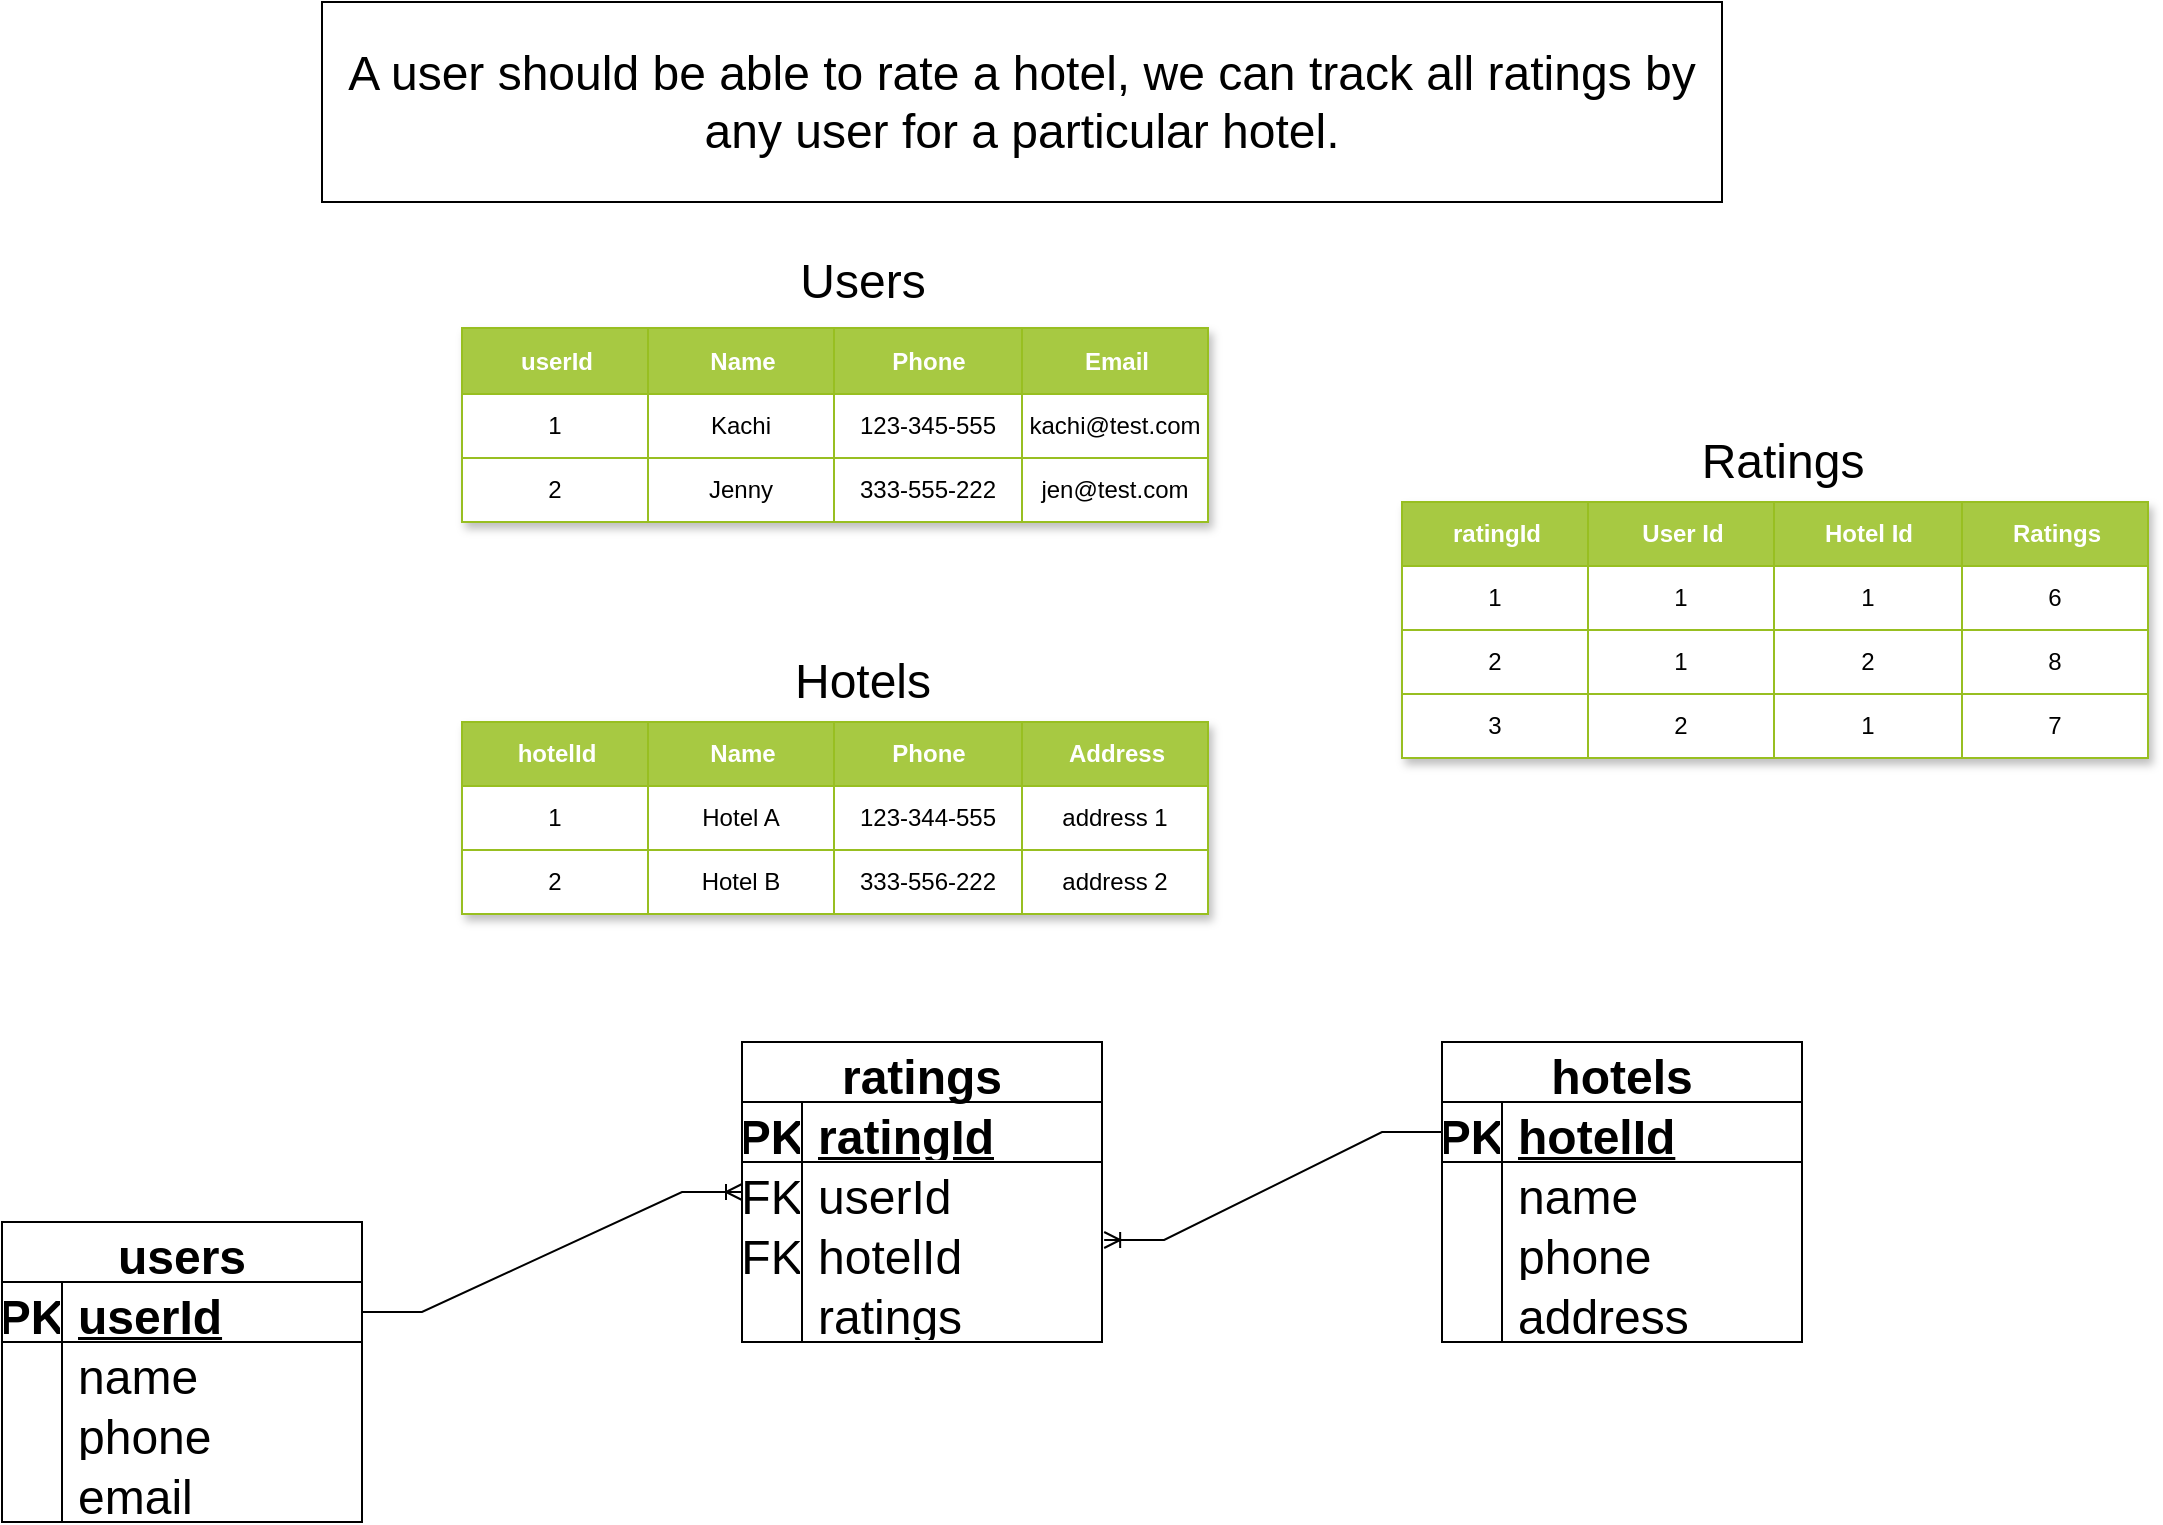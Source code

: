 <mxfile version="20.8.3" type="github" pages="5">
  <diagram id="bobwLUG3jCgegFdddKmw" name="Hotel Rating ER">
    <mxGraphModel dx="1266" dy="692" grid="1" gridSize="10" guides="1" tooltips="1" connect="1" arrows="1" fold="1" page="1" pageScale="1" pageWidth="1654" pageHeight="1169" math="0" shadow="0">
      <root>
        <mxCell id="0" />
        <mxCell id="1" parent="0" />
        <mxCell id="QhYzYZsD-ZVRZu8KDneq-1" value="Assets" style="childLayout=tableLayout;recursiveResize=0;strokeColor=#98bf21;fillColor=#A7C942;shadow=1;" parent="1" vertex="1">
          <mxGeometry x="380" y="203" width="373" height="97" as="geometry" />
        </mxCell>
        <mxCell id="QhYzYZsD-ZVRZu8KDneq-2" style="shape=tableRow;horizontal=0;startSize=0;swimlaneHead=0;swimlaneBody=0;top=0;left=0;bottom=0;right=0;dropTarget=0;collapsible=0;recursiveResize=0;expand=0;fontStyle=0;strokeColor=inherit;fillColor=#ffffff;" parent="QhYzYZsD-ZVRZu8KDneq-1" vertex="1">
          <mxGeometry width="373" height="33" as="geometry" />
        </mxCell>
        <mxCell id="QhYzYZsD-ZVRZu8KDneq-47" value="userId" style="connectable=0;recursiveResize=0;strokeColor=inherit;fillColor=#A7C942;align=center;fontStyle=1;fontColor=#FFFFFF;html=1;" parent="QhYzYZsD-ZVRZu8KDneq-2" vertex="1">
          <mxGeometry width="93" height="33" as="geometry">
            <mxRectangle width="93" height="33" as="alternateBounds" />
          </mxGeometry>
        </mxCell>
        <mxCell id="QhYzYZsD-ZVRZu8KDneq-3" value="Name" style="connectable=0;recursiveResize=0;strokeColor=inherit;fillColor=#A7C942;align=center;fontStyle=1;fontColor=#FFFFFF;html=1;" parent="QhYzYZsD-ZVRZu8KDneq-2" vertex="1">
          <mxGeometry x="93" width="93" height="33" as="geometry">
            <mxRectangle width="93" height="33" as="alternateBounds" />
          </mxGeometry>
        </mxCell>
        <mxCell id="QhYzYZsD-ZVRZu8KDneq-4" value="Phone" style="connectable=0;recursiveResize=0;strokeColor=inherit;fillColor=#A7C942;align=center;fontStyle=1;fontColor=#FFFFFF;html=1;" parent="QhYzYZsD-ZVRZu8KDneq-2" vertex="1">
          <mxGeometry x="186" width="94" height="33" as="geometry">
            <mxRectangle width="94" height="33" as="alternateBounds" />
          </mxGeometry>
        </mxCell>
        <mxCell id="QhYzYZsD-ZVRZu8KDneq-5" value="Email" style="connectable=0;recursiveResize=0;strokeColor=inherit;fillColor=#A7C942;align=center;fontStyle=1;fontColor=#FFFFFF;html=1;" parent="QhYzYZsD-ZVRZu8KDneq-2" vertex="1">
          <mxGeometry x="280" width="93" height="33" as="geometry">
            <mxRectangle width="93" height="33" as="alternateBounds" />
          </mxGeometry>
        </mxCell>
        <mxCell id="QhYzYZsD-ZVRZu8KDneq-6" value="" style="shape=tableRow;horizontal=0;startSize=0;swimlaneHead=0;swimlaneBody=0;top=0;left=0;bottom=0;right=0;dropTarget=0;collapsible=0;recursiveResize=0;expand=0;fontStyle=0;strokeColor=inherit;fillColor=#ffffff;" parent="QhYzYZsD-ZVRZu8KDneq-1" vertex="1">
          <mxGeometry y="33" width="373" height="32" as="geometry" />
        </mxCell>
        <mxCell id="QhYzYZsD-ZVRZu8KDneq-48" value="1" style="connectable=0;recursiveResize=0;strokeColor=inherit;fillColor=inherit;align=center;whiteSpace=wrap;html=1;" parent="QhYzYZsD-ZVRZu8KDneq-6" vertex="1">
          <mxGeometry width="93" height="32" as="geometry">
            <mxRectangle width="93" height="32" as="alternateBounds" />
          </mxGeometry>
        </mxCell>
        <mxCell id="QhYzYZsD-ZVRZu8KDneq-7" value="Kachi" style="connectable=0;recursiveResize=0;strokeColor=inherit;fillColor=inherit;align=center;whiteSpace=wrap;html=1;" parent="QhYzYZsD-ZVRZu8KDneq-6" vertex="1">
          <mxGeometry x="93" width="93" height="32" as="geometry">
            <mxRectangle width="93" height="32" as="alternateBounds" />
          </mxGeometry>
        </mxCell>
        <mxCell id="QhYzYZsD-ZVRZu8KDneq-8" value="123-345-555" style="connectable=0;recursiveResize=0;strokeColor=inherit;fillColor=inherit;align=center;whiteSpace=wrap;html=1;" parent="QhYzYZsD-ZVRZu8KDneq-6" vertex="1">
          <mxGeometry x="186" width="94" height="32" as="geometry">
            <mxRectangle width="94" height="32" as="alternateBounds" />
          </mxGeometry>
        </mxCell>
        <mxCell id="QhYzYZsD-ZVRZu8KDneq-9" value="kachi@test.com" style="connectable=0;recursiveResize=0;strokeColor=inherit;fillColor=inherit;align=center;whiteSpace=wrap;html=1;" parent="QhYzYZsD-ZVRZu8KDneq-6" vertex="1">
          <mxGeometry x="280" width="93" height="32" as="geometry">
            <mxRectangle width="93" height="32" as="alternateBounds" />
          </mxGeometry>
        </mxCell>
        <mxCell id="QhYzYZsD-ZVRZu8KDneq-49" style="shape=tableRow;horizontal=0;startSize=0;swimlaneHead=0;swimlaneBody=0;top=0;left=0;bottom=0;right=0;dropTarget=0;collapsible=0;recursiveResize=0;expand=0;fontStyle=0;strokeColor=inherit;fillColor=#ffffff;" parent="QhYzYZsD-ZVRZu8KDneq-1" vertex="1">
          <mxGeometry y="65" width="373" height="32" as="geometry" />
        </mxCell>
        <mxCell id="QhYzYZsD-ZVRZu8KDneq-50" value="2" style="connectable=0;recursiveResize=0;strokeColor=inherit;fillColor=inherit;align=center;whiteSpace=wrap;html=1;" parent="QhYzYZsD-ZVRZu8KDneq-49" vertex="1">
          <mxGeometry width="93" height="32" as="geometry">
            <mxRectangle width="93" height="32" as="alternateBounds" />
          </mxGeometry>
        </mxCell>
        <mxCell id="QhYzYZsD-ZVRZu8KDneq-51" value="Jenny" style="connectable=0;recursiveResize=0;strokeColor=inherit;fillColor=inherit;align=center;whiteSpace=wrap;html=1;" parent="QhYzYZsD-ZVRZu8KDneq-49" vertex="1">
          <mxGeometry x="93" width="93" height="32" as="geometry">
            <mxRectangle width="93" height="32" as="alternateBounds" />
          </mxGeometry>
        </mxCell>
        <mxCell id="QhYzYZsD-ZVRZu8KDneq-52" value="333-555-222" style="connectable=0;recursiveResize=0;strokeColor=inherit;fillColor=inherit;align=center;whiteSpace=wrap;html=1;" parent="QhYzYZsD-ZVRZu8KDneq-49" vertex="1">
          <mxGeometry x="186" width="94" height="32" as="geometry">
            <mxRectangle width="94" height="32" as="alternateBounds" />
          </mxGeometry>
        </mxCell>
        <mxCell id="QhYzYZsD-ZVRZu8KDneq-53" value="jen@test.com" style="connectable=0;recursiveResize=0;strokeColor=inherit;fillColor=inherit;align=center;whiteSpace=wrap;html=1;" parent="QhYzYZsD-ZVRZu8KDneq-49" vertex="1">
          <mxGeometry x="280" width="93" height="32" as="geometry">
            <mxRectangle width="93" height="32" as="alternateBounds" />
          </mxGeometry>
        </mxCell>
        <mxCell id="QhYzYZsD-ZVRZu8KDneq-23" value="&lt;font style=&quot;font-size: 24px;&quot;&gt;A user should be able to rate a hotel, we can track all ratings by any user for a particular hotel.&lt;/font&gt;" style="rounded=0;whiteSpace=wrap;html=1;" parent="1" vertex="1">
          <mxGeometry x="310" y="40" width="700" height="100" as="geometry" />
        </mxCell>
        <mxCell id="QhYzYZsD-ZVRZu8KDneq-46" value="Users" style="text;html=1;align=center;verticalAlign=middle;resizable=0;points=[];autosize=1;strokeColor=none;fillColor=none;fontSize=24;" parent="1" vertex="1">
          <mxGeometry x="535" y="160" width="90" height="40" as="geometry" />
        </mxCell>
        <mxCell id="QhYzYZsD-ZVRZu8KDneq-54" value="Assets" style="childLayout=tableLayout;recursiveResize=0;strokeColor=#98bf21;fillColor=#A7C942;shadow=1;" parent="1" vertex="1">
          <mxGeometry x="380" y="400" width="373" height="96" as="geometry" />
        </mxCell>
        <mxCell id="QhYzYZsD-ZVRZu8KDneq-55" style="shape=tableRow;horizontal=0;startSize=0;swimlaneHead=0;swimlaneBody=0;top=0;left=0;bottom=0;right=0;dropTarget=0;collapsible=0;recursiveResize=0;expand=0;fontStyle=0;strokeColor=inherit;fillColor=#ffffff;" parent="QhYzYZsD-ZVRZu8KDneq-54" vertex="1">
          <mxGeometry width="373" height="32" as="geometry" />
        </mxCell>
        <mxCell id="QhYzYZsD-ZVRZu8KDneq-56" value="hotelId" style="connectable=0;recursiveResize=0;strokeColor=inherit;fillColor=#A7C942;align=center;fontStyle=1;fontColor=#FFFFFF;html=1;" parent="QhYzYZsD-ZVRZu8KDneq-55" vertex="1">
          <mxGeometry width="93" height="32" as="geometry">
            <mxRectangle width="93" height="32" as="alternateBounds" />
          </mxGeometry>
        </mxCell>
        <mxCell id="QhYzYZsD-ZVRZu8KDneq-57" value="Name" style="connectable=0;recursiveResize=0;strokeColor=inherit;fillColor=#A7C942;align=center;fontStyle=1;fontColor=#FFFFFF;html=1;" parent="QhYzYZsD-ZVRZu8KDneq-55" vertex="1">
          <mxGeometry x="93" width="93" height="32" as="geometry">
            <mxRectangle width="93" height="32" as="alternateBounds" />
          </mxGeometry>
        </mxCell>
        <mxCell id="QhYzYZsD-ZVRZu8KDneq-58" value="Phone" style="connectable=0;recursiveResize=0;strokeColor=inherit;fillColor=#A7C942;align=center;fontStyle=1;fontColor=#FFFFFF;html=1;" parent="QhYzYZsD-ZVRZu8KDneq-55" vertex="1">
          <mxGeometry x="186" width="94" height="32" as="geometry">
            <mxRectangle width="94" height="32" as="alternateBounds" />
          </mxGeometry>
        </mxCell>
        <mxCell id="QhYzYZsD-ZVRZu8KDneq-59" value="Address" style="connectable=0;recursiveResize=0;strokeColor=inherit;fillColor=#A7C942;align=center;fontStyle=1;fontColor=#FFFFFF;html=1;" parent="QhYzYZsD-ZVRZu8KDneq-55" vertex="1">
          <mxGeometry x="280" width="93" height="32" as="geometry">
            <mxRectangle width="93" height="32" as="alternateBounds" />
          </mxGeometry>
        </mxCell>
        <mxCell id="QhYzYZsD-ZVRZu8KDneq-60" value="" style="shape=tableRow;horizontal=0;startSize=0;swimlaneHead=0;swimlaneBody=0;top=0;left=0;bottom=0;right=0;dropTarget=0;collapsible=0;recursiveResize=0;expand=0;fontStyle=0;strokeColor=inherit;fillColor=#ffffff;" parent="QhYzYZsD-ZVRZu8KDneq-54" vertex="1">
          <mxGeometry y="32" width="373" height="32" as="geometry" />
        </mxCell>
        <mxCell id="QhYzYZsD-ZVRZu8KDneq-61" value="1" style="connectable=0;recursiveResize=0;strokeColor=inherit;fillColor=inherit;align=center;whiteSpace=wrap;html=1;" parent="QhYzYZsD-ZVRZu8KDneq-60" vertex="1">
          <mxGeometry width="93" height="32" as="geometry">
            <mxRectangle width="93" height="32" as="alternateBounds" />
          </mxGeometry>
        </mxCell>
        <mxCell id="QhYzYZsD-ZVRZu8KDneq-62" value="Hotel A" style="connectable=0;recursiveResize=0;strokeColor=inherit;fillColor=inherit;align=center;whiteSpace=wrap;html=1;" parent="QhYzYZsD-ZVRZu8KDneq-60" vertex="1">
          <mxGeometry x="93" width="93" height="32" as="geometry">
            <mxRectangle width="93" height="32" as="alternateBounds" />
          </mxGeometry>
        </mxCell>
        <mxCell id="QhYzYZsD-ZVRZu8KDneq-63" value="123-344-555" style="connectable=0;recursiveResize=0;strokeColor=inherit;fillColor=inherit;align=center;whiteSpace=wrap;html=1;" parent="QhYzYZsD-ZVRZu8KDneq-60" vertex="1">
          <mxGeometry x="186" width="94" height="32" as="geometry">
            <mxRectangle width="94" height="32" as="alternateBounds" />
          </mxGeometry>
        </mxCell>
        <mxCell id="QhYzYZsD-ZVRZu8KDneq-64" value="address 1" style="connectable=0;recursiveResize=0;strokeColor=inherit;fillColor=inherit;align=center;whiteSpace=wrap;html=1;" parent="QhYzYZsD-ZVRZu8KDneq-60" vertex="1">
          <mxGeometry x="280" width="93" height="32" as="geometry">
            <mxRectangle width="93" height="32" as="alternateBounds" />
          </mxGeometry>
        </mxCell>
        <mxCell id="QhYzYZsD-ZVRZu8KDneq-65" style="shape=tableRow;horizontal=0;startSize=0;swimlaneHead=0;swimlaneBody=0;top=0;left=0;bottom=0;right=0;dropTarget=0;collapsible=0;recursiveResize=0;expand=0;fontStyle=0;strokeColor=inherit;fillColor=#ffffff;" parent="QhYzYZsD-ZVRZu8KDneq-54" vertex="1">
          <mxGeometry y="64" width="373" height="32" as="geometry" />
        </mxCell>
        <mxCell id="QhYzYZsD-ZVRZu8KDneq-66" value="2" style="connectable=0;recursiveResize=0;strokeColor=inherit;fillColor=inherit;align=center;whiteSpace=wrap;html=1;" parent="QhYzYZsD-ZVRZu8KDneq-65" vertex="1">
          <mxGeometry width="93" height="32" as="geometry">
            <mxRectangle width="93" height="32" as="alternateBounds" />
          </mxGeometry>
        </mxCell>
        <mxCell id="QhYzYZsD-ZVRZu8KDneq-67" value="Hotel B" style="connectable=0;recursiveResize=0;strokeColor=inherit;fillColor=inherit;align=center;whiteSpace=wrap;html=1;" parent="QhYzYZsD-ZVRZu8KDneq-65" vertex="1">
          <mxGeometry x="93" width="93" height="32" as="geometry">
            <mxRectangle width="93" height="32" as="alternateBounds" />
          </mxGeometry>
        </mxCell>
        <mxCell id="QhYzYZsD-ZVRZu8KDneq-68" value="333-556-222" style="connectable=0;recursiveResize=0;strokeColor=inherit;fillColor=inherit;align=center;whiteSpace=wrap;html=1;" parent="QhYzYZsD-ZVRZu8KDneq-65" vertex="1">
          <mxGeometry x="186" width="94" height="32" as="geometry">
            <mxRectangle width="94" height="32" as="alternateBounds" />
          </mxGeometry>
        </mxCell>
        <mxCell id="QhYzYZsD-ZVRZu8KDneq-69" value="address 2" style="connectable=0;recursiveResize=0;strokeColor=inherit;fillColor=inherit;align=center;whiteSpace=wrap;html=1;" parent="QhYzYZsD-ZVRZu8KDneq-65" vertex="1">
          <mxGeometry x="280" width="93" height="32" as="geometry">
            <mxRectangle width="93" height="32" as="alternateBounds" />
          </mxGeometry>
        </mxCell>
        <mxCell id="QhYzYZsD-ZVRZu8KDneq-70" value="Hotels" style="text;html=1;align=center;verticalAlign=middle;resizable=0;points=[];autosize=1;strokeColor=none;fillColor=none;fontSize=24;" parent="1" vertex="1">
          <mxGeometry x="535" y="360" width="90" height="40" as="geometry" />
        </mxCell>
        <mxCell id="QhYzYZsD-ZVRZu8KDneq-71" value="Ratings" style="text;html=1;align=center;verticalAlign=middle;resizable=0;points=[];autosize=1;strokeColor=none;fillColor=none;fontSize=24;" parent="1" vertex="1">
          <mxGeometry x="990" y="250" width="100" height="40" as="geometry" />
        </mxCell>
        <mxCell id="QhYzYZsD-ZVRZu8KDneq-72" value="Assets" style="childLayout=tableLayout;recursiveResize=0;strokeColor=#98bf21;fillColor=#A7C942;shadow=1;" parent="1" vertex="1">
          <mxGeometry x="850" y="290" width="373" height="128" as="geometry" />
        </mxCell>
        <mxCell id="QhYzYZsD-ZVRZu8KDneq-73" style="shape=tableRow;horizontal=0;startSize=0;swimlaneHead=0;swimlaneBody=0;top=0;left=0;bottom=0;right=0;dropTarget=0;collapsible=0;recursiveResize=0;expand=0;fontStyle=0;strokeColor=inherit;fillColor=#ffffff;" parent="QhYzYZsD-ZVRZu8KDneq-72" vertex="1">
          <mxGeometry width="373" height="32" as="geometry" />
        </mxCell>
        <mxCell id="QhYzYZsD-ZVRZu8KDneq-74" value="ratingId" style="connectable=0;recursiveResize=0;strokeColor=inherit;fillColor=#A7C942;align=center;fontStyle=1;fontColor=#FFFFFF;html=1;" parent="QhYzYZsD-ZVRZu8KDneq-73" vertex="1">
          <mxGeometry width="93" height="32" as="geometry">
            <mxRectangle width="93" height="32" as="alternateBounds" />
          </mxGeometry>
        </mxCell>
        <mxCell id="QhYzYZsD-ZVRZu8KDneq-75" value="User Id" style="connectable=0;recursiveResize=0;strokeColor=inherit;fillColor=#A7C942;align=center;fontStyle=1;fontColor=#FFFFFF;html=1;" parent="QhYzYZsD-ZVRZu8KDneq-73" vertex="1">
          <mxGeometry x="93" width="93" height="32" as="geometry">
            <mxRectangle width="93" height="32" as="alternateBounds" />
          </mxGeometry>
        </mxCell>
        <mxCell id="QhYzYZsD-ZVRZu8KDneq-76" value="Hotel Id" style="connectable=0;recursiveResize=0;strokeColor=inherit;fillColor=#A7C942;align=center;fontStyle=1;fontColor=#FFFFFF;html=1;" parent="QhYzYZsD-ZVRZu8KDneq-73" vertex="1">
          <mxGeometry x="186" width="94" height="32" as="geometry">
            <mxRectangle width="94" height="32" as="alternateBounds" />
          </mxGeometry>
        </mxCell>
        <mxCell id="QhYzYZsD-ZVRZu8KDneq-77" value="Ratings" style="connectable=0;recursiveResize=0;strokeColor=inherit;fillColor=#A7C942;align=center;fontStyle=1;fontColor=#FFFFFF;html=1;" parent="QhYzYZsD-ZVRZu8KDneq-73" vertex="1">
          <mxGeometry x="280" width="93" height="32" as="geometry">
            <mxRectangle width="93" height="32" as="alternateBounds" />
          </mxGeometry>
        </mxCell>
        <mxCell id="QhYzYZsD-ZVRZu8KDneq-78" value="" style="shape=tableRow;horizontal=0;startSize=0;swimlaneHead=0;swimlaneBody=0;top=0;left=0;bottom=0;right=0;dropTarget=0;collapsible=0;recursiveResize=0;expand=0;fontStyle=0;strokeColor=inherit;fillColor=#ffffff;" parent="QhYzYZsD-ZVRZu8KDneq-72" vertex="1">
          <mxGeometry y="32" width="373" height="32" as="geometry" />
        </mxCell>
        <mxCell id="QhYzYZsD-ZVRZu8KDneq-79" value="1" style="connectable=0;recursiveResize=0;strokeColor=inherit;fillColor=inherit;align=center;whiteSpace=wrap;html=1;" parent="QhYzYZsD-ZVRZu8KDneq-78" vertex="1">
          <mxGeometry width="93" height="32" as="geometry">
            <mxRectangle width="93" height="32" as="alternateBounds" />
          </mxGeometry>
        </mxCell>
        <mxCell id="QhYzYZsD-ZVRZu8KDneq-80" value="1" style="connectable=0;recursiveResize=0;strokeColor=inherit;fillColor=inherit;align=center;whiteSpace=wrap;html=1;" parent="QhYzYZsD-ZVRZu8KDneq-78" vertex="1">
          <mxGeometry x="93" width="93" height="32" as="geometry">
            <mxRectangle width="93" height="32" as="alternateBounds" />
          </mxGeometry>
        </mxCell>
        <mxCell id="QhYzYZsD-ZVRZu8KDneq-81" value="1" style="connectable=0;recursiveResize=0;strokeColor=inherit;fillColor=inherit;align=center;whiteSpace=wrap;html=1;" parent="QhYzYZsD-ZVRZu8KDneq-78" vertex="1">
          <mxGeometry x="186" width="94" height="32" as="geometry">
            <mxRectangle width="94" height="32" as="alternateBounds" />
          </mxGeometry>
        </mxCell>
        <mxCell id="QhYzYZsD-ZVRZu8KDneq-82" value="6" style="connectable=0;recursiveResize=0;strokeColor=inherit;fillColor=inherit;align=center;whiteSpace=wrap;html=1;" parent="QhYzYZsD-ZVRZu8KDneq-78" vertex="1">
          <mxGeometry x="280" width="93" height="32" as="geometry">
            <mxRectangle width="93" height="32" as="alternateBounds" />
          </mxGeometry>
        </mxCell>
        <mxCell id="QhYzYZsD-ZVRZu8KDneq-83" style="shape=tableRow;horizontal=0;startSize=0;swimlaneHead=0;swimlaneBody=0;top=0;left=0;bottom=0;right=0;dropTarget=0;collapsible=0;recursiveResize=0;expand=0;fontStyle=0;strokeColor=inherit;fillColor=#ffffff;" parent="QhYzYZsD-ZVRZu8KDneq-72" vertex="1">
          <mxGeometry y="64" width="373" height="32" as="geometry" />
        </mxCell>
        <mxCell id="QhYzYZsD-ZVRZu8KDneq-84" value="2" style="connectable=0;recursiveResize=0;strokeColor=inherit;fillColor=inherit;align=center;whiteSpace=wrap;html=1;" parent="QhYzYZsD-ZVRZu8KDneq-83" vertex="1">
          <mxGeometry width="93" height="32" as="geometry">
            <mxRectangle width="93" height="32" as="alternateBounds" />
          </mxGeometry>
        </mxCell>
        <mxCell id="QhYzYZsD-ZVRZu8KDneq-85" value="1" style="connectable=0;recursiveResize=0;strokeColor=inherit;fillColor=inherit;align=center;whiteSpace=wrap;html=1;" parent="QhYzYZsD-ZVRZu8KDneq-83" vertex="1">
          <mxGeometry x="93" width="93" height="32" as="geometry">
            <mxRectangle width="93" height="32" as="alternateBounds" />
          </mxGeometry>
        </mxCell>
        <mxCell id="QhYzYZsD-ZVRZu8KDneq-86" value="2" style="connectable=0;recursiveResize=0;strokeColor=inherit;fillColor=inherit;align=center;whiteSpace=wrap;html=1;" parent="QhYzYZsD-ZVRZu8KDneq-83" vertex="1">
          <mxGeometry x="186" width="94" height="32" as="geometry">
            <mxRectangle width="94" height="32" as="alternateBounds" />
          </mxGeometry>
        </mxCell>
        <mxCell id="QhYzYZsD-ZVRZu8KDneq-87" value="8" style="connectable=0;recursiveResize=0;strokeColor=inherit;fillColor=inherit;align=center;whiteSpace=wrap;html=1;" parent="QhYzYZsD-ZVRZu8KDneq-83" vertex="1">
          <mxGeometry x="280" width="93" height="32" as="geometry">
            <mxRectangle width="93" height="32" as="alternateBounds" />
          </mxGeometry>
        </mxCell>
        <mxCell id="QhYzYZsD-ZVRZu8KDneq-88" style="shape=tableRow;horizontal=0;startSize=0;swimlaneHead=0;swimlaneBody=0;top=0;left=0;bottom=0;right=0;dropTarget=0;collapsible=0;recursiveResize=0;expand=0;fontStyle=0;strokeColor=inherit;fillColor=#ffffff;" parent="QhYzYZsD-ZVRZu8KDneq-72" vertex="1">
          <mxGeometry y="96" width="373" height="32" as="geometry" />
        </mxCell>
        <mxCell id="QhYzYZsD-ZVRZu8KDneq-89" value="3" style="connectable=0;recursiveResize=0;strokeColor=inherit;fillColor=inherit;align=center;whiteSpace=wrap;html=1;" parent="QhYzYZsD-ZVRZu8KDneq-88" vertex="1">
          <mxGeometry width="93" height="32" as="geometry">
            <mxRectangle width="93" height="32" as="alternateBounds" />
          </mxGeometry>
        </mxCell>
        <mxCell id="QhYzYZsD-ZVRZu8KDneq-90" value="2" style="connectable=0;recursiveResize=0;strokeColor=inherit;fillColor=inherit;align=center;whiteSpace=wrap;html=1;" parent="QhYzYZsD-ZVRZu8KDneq-88" vertex="1">
          <mxGeometry x="93" width="93" height="32" as="geometry">
            <mxRectangle width="93" height="32" as="alternateBounds" />
          </mxGeometry>
        </mxCell>
        <mxCell id="QhYzYZsD-ZVRZu8KDneq-91" value="1" style="connectable=0;recursiveResize=0;strokeColor=inherit;fillColor=inherit;align=center;whiteSpace=wrap;html=1;" parent="QhYzYZsD-ZVRZu8KDneq-88" vertex="1">
          <mxGeometry x="186" width="94" height="32" as="geometry">
            <mxRectangle width="94" height="32" as="alternateBounds" />
          </mxGeometry>
        </mxCell>
        <mxCell id="QhYzYZsD-ZVRZu8KDneq-92" value="7" style="connectable=0;recursiveResize=0;strokeColor=inherit;fillColor=inherit;align=center;whiteSpace=wrap;html=1;" parent="QhYzYZsD-ZVRZu8KDneq-88" vertex="1">
          <mxGeometry x="280" width="93" height="32" as="geometry">
            <mxRectangle width="93" height="32" as="alternateBounds" />
          </mxGeometry>
        </mxCell>
        <mxCell id="QhYzYZsD-ZVRZu8KDneq-93" value="users" style="shape=table;startSize=30;container=1;collapsible=1;childLayout=tableLayout;fixedRows=1;rowLines=0;fontStyle=1;align=center;resizeLast=1;fontSize=24;" parent="1" vertex="1">
          <mxGeometry x="150" y="650" width="180" height="150" as="geometry" />
        </mxCell>
        <mxCell id="QhYzYZsD-ZVRZu8KDneq-94" value="" style="shape=tableRow;horizontal=0;startSize=0;swimlaneHead=0;swimlaneBody=0;fillColor=none;collapsible=0;dropTarget=0;points=[[0,0.5],[1,0.5]];portConstraint=eastwest;top=0;left=0;right=0;bottom=1;fontSize=24;" parent="QhYzYZsD-ZVRZu8KDneq-93" vertex="1">
          <mxGeometry y="30" width="180" height="30" as="geometry" />
        </mxCell>
        <mxCell id="QhYzYZsD-ZVRZu8KDneq-95" value="PK" style="shape=partialRectangle;connectable=0;fillColor=none;top=0;left=0;bottom=0;right=0;fontStyle=1;overflow=hidden;fontSize=24;" parent="QhYzYZsD-ZVRZu8KDneq-94" vertex="1">
          <mxGeometry width="30" height="30" as="geometry">
            <mxRectangle width="30" height="30" as="alternateBounds" />
          </mxGeometry>
        </mxCell>
        <mxCell id="QhYzYZsD-ZVRZu8KDneq-96" value="userId" style="shape=partialRectangle;connectable=0;fillColor=none;top=0;left=0;bottom=0;right=0;align=left;spacingLeft=6;fontStyle=5;overflow=hidden;fontSize=24;" parent="QhYzYZsD-ZVRZu8KDneq-94" vertex="1">
          <mxGeometry x="30" width="150" height="30" as="geometry">
            <mxRectangle width="150" height="30" as="alternateBounds" />
          </mxGeometry>
        </mxCell>
        <mxCell id="QhYzYZsD-ZVRZu8KDneq-97" value="" style="shape=tableRow;horizontal=0;startSize=0;swimlaneHead=0;swimlaneBody=0;fillColor=none;collapsible=0;dropTarget=0;points=[[0,0.5],[1,0.5]];portConstraint=eastwest;top=0;left=0;right=0;bottom=0;fontSize=24;" parent="QhYzYZsD-ZVRZu8KDneq-93" vertex="1">
          <mxGeometry y="60" width="180" height="30" as="geometry" />
        </mxCell>
        <mxCell id="QhYzYZsD-ZVRZu8KDneq-98" value="" style="shape=partialRectangle;connectable=0;fillColor=none;top=0;left=0;bottom=0;right=0;editable=1;overflow=hidden;fontSize=24;" parent="QhYzYZsD-ZVRZu8KDneq-97" vertex="1">
          <mxGeometry width="30" height="30" as="geometry">
            <mxRectangle width="30" height="30" as="alternateBounds" />
          </mxGeometry>
        </mxCell>
        <mxCell id="QhYzYZsD-ZVRZu8KDneq-99" value="name" style="shape=partialRectangle;connectable=0;fillColor=none;top=0;left=0;bottom=0;right=0;align=left;spacingLeft=6;overflow=hidden;fontSize=24;" parent="QhYzYZsD-ZVRZu8KDneq-97" vertex="1">
          <mxGeometry x="30" width="150" height="30" as="geometry">
            <mxRectangle width="150" height="30" as="alternateBounds" />
          </mxGeometry>
        </mxCell>
        <mxCell id="QhYzYZsD-ZVRZu8KDneq-100" value="" style="shape=tableRow;horizontal=0;startSize=0;swimlaneHead=0;swimlaneBody=0;fillColor=none;collapsible=0;dropTarget=0;points=[[0,0.5],[1,0.5]];portConstraint=eastwest;top=0;left=0;right=0;bottom=0;fontSize=24;" parent="QhYzYZsD-ZVRZu8KDneq-93" vertex="1">
          <mxGeometry y="90" width="180" height="30" as="geometry" />
        </mxCell>
        <mxCell id="QhYzYZsD-ZVRZu8KDneq-101" value="" style="shape=partialRectangle;connectable=0;fillColor=none;top=0;left=0;bottom=0;right=0;editable=1;overflow=hidden;fontSize=24;" parent="QhYzYZsD-ZVRZu8KDneq-100" vertex="1">
          <mxGeometry width="30" height="30" as="geometry">
            <mxRectangle width="30" height="30" as="alternateBounds" />
          </mxGeometry>
        </mxCell>
        <mxCell id="QhYzYZsD-ZVRZu8KDneq-102" value="phone" style="shape=partialRectangle;connectable=0;fillColor=none;top=0;left=0;bottom=0;right=0;align=left;spacingLeft=6;overflow=hidden;fontSize=24;" parent="QhYzYZsD-ZVRZu8KDneq-100" vertex="1">
          <mxGeometry x="30" width="150" height="30" as="geometry">
            <mxRectangle width="150" height="30" as="alternateBounds" />
          </mxGeometry>
        </mxCell>
        <mxCell id="QhYzYZsD-ZVRZu8KDneq-103" value="" style="shape=tableRow;horizontal=0;startSize=0;swimlaneHead=0;swimlaneBody=0;fillColor=none;collapsible=0;dropTarget=0;points=[[0,0.5],[1,0.5]];portConstraint=eastwest;top=0;left=0;right=0;bottom=0;fontSize=24;" parent="QhYzYZsD-ZVRZu8KDneq-93" vertex="1">
          <mxGeometry y="120" width="180" height="30" as="geometry" />
        </mxCell>
        <mxCell id="QhYzYZsD-ZVRZu8KDneq-104" value="" style="shape=partialRectangle;connectable=0;fillColor=none;top=0;left=0;bottom=0;right=0;editable=1;overflow=hidden;fontSize=24;" parent="QhYzYZsD-ZVRZu8KDneq-103" vertex="1">
          <mxGeometry width="30" height="30" as="geometry">
            <mxRectangle width="30" height="30" as="alternateBounds" />
          </mxGeometry>
        </mxCell>
        <mxCell id="QhYzYZsD-ZVRZu8KDneq-105" value="email" style="shape=partialRectangle;connectable=0;fillColor=none;top=0;left=0;bottom=0;right=0;align=left;spacingLeft=6;overflow=hidden;fontSize=24;" parent="QhYzYZsD-ZVRZu8KDneq-103" vertex="1">
          <mxGeometry x="30" width="150" height="30" as="geometry">
            <mxRectangle width="150" height="30" as="alternateBounds" />
          </mxGeometry>
        </mxCell>
        <mxCell id="QhYzYZsD-ZVRZu8KDneq-106" value="hotels" style="shape=table;startSize=30;container=1;collapsible=1;childLayout=tableLayout;fixedRows=1;rowLines=0;fontStyle=1;align=center;resizeLast=1;fontSize=24;" parent="1" vertex="1">
          <mxGeometry x="870" y="560" width="180" height="150" as="geometry" />
        </mxCell>
        <mxCell id="QhYzYZsD-ZVRZu8KDneq-107" value="" style="shape=tableRow;horizontal=0;startSize=0;swimlaneHead=0;swimlaneBody=0;fillColor=none;collapsible=0;dropTarget=0;points=[[0,0.5],[1,0.5]];portConstraint=eastwest;top=0;left=0;right=0;bottom=1;fontSize=24;" parent="QhYzYZsD-ZVRZu8KDneq-106" vertex="1">
          <mxGeometry y="30" width="180" height="30" as="geometry" />
        </mxCell>
        <mxCell id="QhYzYZsD-ZVRZu8KDneq-108" value="PK" style="shape=partialRectangle;connectable=0;fillColor=none;top=0;left=0;bottom=0;right=0;fontStyle=1;overflow=hidden;fontSize=24;" parent="QhYzYZsD-ZVRZu8KDneq-107" vertex="1">
          <mxGeometry width="30" height="30" as="geometry">
            <mxRectangle width="30" height="30" as="alternateBounds" />
          </mxGeometry>
        </mxCell>
        <mxCell id="QhYzYZsD-ZVRZu8KDneq-109" value="hotelId" style="shape=partialRectangle;connectable=0;fillColor=none;top=0;left=0;bottom=0;right=0;align=left;spacingLeft=6;fontStyle=5;overflow=hidden;fontSize=24;" parent="QhYzYZsD-ZVRZu8KDneq-107" vertex="1">
          <mxGeometry x="30" width="150" height="30" as="geometry">
            <mxRectangle width="150" height="30" as="alternateBounds" />
          </mxGeometry>
        </mxCell>
        <mxCell id="QhYzYZsD-ZVRZu8KDneq-110" value="" style="shape=tableRow;horizontal=0;startSize=0;swimlaneHead=0;swimlaneBody=0;fillColor=none;collapsible=0;dropTarget=0;points=[[0,0.5],[1,0.5]];portConstraint=eastwest;top=0;left=0;right=0;bottom=0;fontSize=24;" parent="QhYzYZsD-ZVRZu8KDneq-106" vertex="1">
          <mxGeometry y="60" width="180" height="30" as="geometry" />
        </mxCell>
        <mxCell id="QhYzYZsD-ZVRZu8KDneq-111" value="" style="shape=partialRectangle;connectable=0;fillColor=none;top=0;left=0;bottom=0;right=0;editable=1;overflow=hidden;fontSize=24;" parent="QhYzYZsD-ZVRZu8KDneq-110" vertex="1">
          <mxGeometry width="30" height="30" as="geometry">
            <mxRectangle width="30" height="30" as="alternateBounds" />
          </mxGeometry>
        </mxCell>
        <mxCell id="QhYzYZsD-ZVRZu8KDneq-112" value="name" style="shape=partialRectangle;connectable=0;fillColor=none;top=0;left=0;bottom=0;right=0;align=left;spacingLeft=6;overflow=hidden;fontSize=24;" parent="QhYzYZsD-ZVRZu8KDneq-110" vertex="1">
          <mxGeometry x="30" width="150" height="30" as="geometry">
            <mxRectangle width="150" height="30" as="alternateBounds" />
          </mxGeometry>
        </mxCell>
        <mxCell id="QhYzYZsD-ZVRZu8KDneq-113" value="" style="shape=tableRow;horizontal=0;startSize=0;swimlaneHead=0;swimlaneBody=0;fillColor=none;collapsible=0;dropTarget=0;points=[[0,0.5],[1,0.5]];portConstraint=eastwest;top=0;left=0;right=0;bottom=0;fontSize=24;" parent="QhYzYZsD-ZVRZu8KDneq-106" vertex="1">
          <mxGeometry y="90" width="180" height="30" as="geometry" />
        </mxCell>
        <mxCell id="QhYzYZsD-ZVRZu8KDneq-114" value="" style="shape=partialRectangle;connectable=0;fillColor=none;top=0;left=0;bottom=0;right=0;editable=1;overflow=hidden;fontSize=24;" parent="QhYzYZsD-ZVRZu8KDneq-113" vertex="1">
          <mxGeometry width="30" height="30" as="geometry">
            <mxRectangle width="30" height="30" as="alternateBounds" />
          </mxGeometry>
        </mxCell>
        <mxCell id="QhYzYZsD-ZVRZu8KDneq-115" value="phone" style="shape=partialRectangle;connectable=0;fillColor=none;top=0;left=0;bottom=0;right=0;align=left;spacingLeft=6;overflow=hidden;fontSize=24;" parent="QhYzYZsD-ZVRZu8KDneq-113" vertex="1">
          <mxGeometry x="30" width="150" height="30" as="geometry">
            <mxRectangle width="150" height="30" as="alternateBounds" />
          </mxGeometry>
        </mxCell>
        <mxCell id="QhYzYZsD-ZVRZu8KDneq-116" value="" style="shape=tableRow;horizontal=0;startSize=0;swimlaneHead=0;swimlaneBody=0;fillColor=none;collapsible=0;dropTarget=0;points=[[0,0.5],[1,0.5]];portConstraint=eastwest;top=0;left=0;right=0;bottom=0;fontSize=24;" parent="QhYzYZsD-ZVRZu8KDneq-106" vertex="1">
          <mxGeometry y="120" width="180" height="30" as="geometry" />
        </mxCell>
        <mxCell id="QhYzYZsD-ZVRZu8KDneq-117" value="" style="shape=partialRectangle;connectable=0;fillColor=none;top=0;left=0;bottom=0;right=0;editable=1;overflow=hidden;fontSize=24;" parent="QhYzYZsD-ZVRZu8KDneq-116" vertex="1">
          <mxGeometry width="30" height="30" as="geometry">
            <mxRectangle width="30" height="30" as="alternateBounds" />
          </mxGeometry>
        </mxCell>
        <mxCell id="QhYzYZsD-ZVRZu8KDneq-118" value="address" style="shape=partialRectangle;connectable=0;fillColor=none;top=0;left=0;bottom=0;right=0;align=left;spacingLeft=6;overflow=hidden;fontSize=24;" parent="QhYzYZsD-ZVRZu8KDneq-116" vertex="1">
          <mxGeometry x="30" width="150" height="30" as="geometry">
            <mxRectangle width="150" height="30" as="alternateBounds" />
          </mxGeometry>
        </mxCell>
        <mxCell id="QhYzYZsD-ZVRZu8KDneq-119" value="ratings" style="shape=table;startSize=30;container=1;collapsible=1;childLayout=tableLayout;fixedRows=1;rowLines=0;fontStyle=1;align=center;resizeLast=1;fontSize=24;" parent="1" vertex="1">
          <mxGeometry x="520" y="560" width="180" height="150" as="geometry" />
        </mxCell>
        <mxCell id="QhYzYZsD-ZVRZu8KDneq-120" value="" style="shape=tableRow;horizontal=0;startSize=0;swimlaneHead=0;swimlaneBody=0;fillColor=none;collapsible=0;dropTarget=0;points=[[0,0.5],[1,0.5]];portConstraint=eastwest;top=0;left=0;right=0;bottom=1;fontSize=24;" parent="QhYzYZsD-ZVRZu8KDneq-119" vertex="1">
          <mxGeometry y="30" width="180" height="30" as="geometry" />
        </mxCell>
        <mxCell id="QhYzYZsD-ZVRZu8KDneq-121" value="PK" style="shape=partialRectangle;connectable=0;fillColor=none;top=0;left=0;bottom=0;right=0;fontStyle=1;overflow=hidden;fontSize=24;" parent="QhYzYZsD-ZVRZu8KDneq-120" vertex="1">
          <mxGeometry width="30" height="30" as="geometry">
            <mxRectangle width="30" height="30" as="alternateBounds" />
          </mxGeometry>
        </mxCell>
        <mxCell id="QhYzYZsD-ZVRZu8KDneq-122" value="ratingId" style="shape=partialRectangle;connectable=0;fillColor=none;top=0;left=0;bottom=0;right=0;align=left;spacingLeft=6;fontStyle=5;overflow=hidden;fontSize=24;" parent="QhYzYZsD-ZVRZu8KDneq-120" vertex="1">
          <mxGeometry x="30" width="150" height="30" as="geometry">
            <mxRectangle width="150" height="30" as="alternateBounds" />
          </mxGeometry>
        </mxCell>
        <mxCell id="QhYzYZsD-ZVRZu8KDneq-123" value="" style="shape=tableRow;horizontal=0;startSize=0;swimlaneHead=0;swimlaneBody=0;fillColor=none;collapsible=0;dropTarget=0;points=[[0,0.5],[1,0.5]];portConstraint=eastwest;top=0;left=0;right=0;bottom=0;fontSize=24;" parent="QhYzYZsD-ZVRZu8KDneq-119" vertex="1">
          <mxGeometry y="60" width="180" height="30" as="geometry" />
        </mxCell>
        <mxCell id="QhYzYZsD-ZVRZu8KDneq-124" value="FK" style="shape=partialRectangle;connectable=0;fillColor=none;top=0;left=0;bottom=0;right=0;editable=1;overflow=hidden;fontSize=24;" parent="QhYzYZsD-ZVRZu8KDneq-123" vertex="1">
          <mxGeometry width="30" height="30" as="geometry">
            <mxRectangle width="30" height="30" as="alternateBounds" />
          </mxGeometry>
        </mxCell>
        <mxCell id="QhYzYZsD-ZVRZu8KDneq-125" value="userId" style="shape=partialRectangle;connectable=0;fillColor=none;top=0;left=0;bottom=0;right=0;align=left;spacingLeft=6;overflow=hidden;fontSize=24;" parent="QhYzYZsD-ZVRZu8KDneq-123" vertex="1">
          <mxGeometry x="30" width="150" height="30" as="geometry">
            <mxRectangle width="150" height="30" as="alternateBounds" />
          </mxGeometry>
        </mxCell>
        <mxCell id="QhYzYZsD-ZVRZu8KDneq-126" value="" style="shape=tableRow;horizontal=0;startSize=0;swimlaneHead=0;swimlaneBody=0;fillColor=none;collapsible=0;dropTarget=0;points=[[0,0.5],[1,0.5]];portConstraint=eastwest;top=0;left=0;right=0;bottom=0;fontSize=24;" parent="QhYzYZsD-ZVRZu8KDneq-119" vertex="1">
          <mxGeometry y="90" width="180" height="30" as="geometry" />
        </mxCell>
        <mxCell id="QhYzYZsD-ZVRZu8KDneq-127" value="FK" style="shape=partialRectangle;connectable=0;fillColor=none;top=0;left=0;bottom=0;right=0;editable=1;overflow=hidden;fontSize=24;" parent="QhYzYZsD-ZVRZu8KDneq-126" vertex="1">
          <mxGeometry width="30" height="30" as="geometry">
            <mxRectangle width="30" height="30" as="alternateBounds" />
          </mxGeometry>
        </mxCell>
        <mxCell id="QhYzYZsD-ZVRZu8KDneq-128" value="hotelId" style="shape=partialRectangle;connectable=0;fillColor=none;top=0;left=0;bottom=0;right=0;align=left;spacingLeft=6;overflow=hidden;fontSize=24;" parent="QhYzYZsD-ZVRZu8KDneq-126" vertex="1">
          <mxGeometry x="30" width="150" height="30" as="geometry">
            <mxRectangle width="150" height="30" as="alternateBounds" />
          </mxGeometry>
        </mxCell>
        <mxCell id="QhYzYZsD-ZVRZu8KDneq-129" value="" style="shape=tableRow;horizontal=0;startSize=0;swimlaneHead=0;swimlaneBody=0;fillColor=none;collapsible=0;dropTarget=0;points=[[0,0.5],[1,0.5]];portConstraint=eastwest;top=0;left=0;right=0;bottom=0;fontSize=24;" parent="QhYzYZsD-ZVRZu8KDneq-119" vertex="1">
          <mxGeometry y="120" width="180" height="30" as="geometry" />
        </mxCell>
        <mxCell id="QhYzYZsD-ZVRZu8KDneq-130" value="" style="shape=partialRectangle;connectable=0;fillColor=none;top=0;left=0;bottom=0;right=0;editable=1;overflow=hidden;fontSize=24;" parent="QhYzYZsD-ZVRZu8KDneq-129" vertex="1">
          <mxGeometry width="30" height="30" as="geometry">
            <mxRectangle width="30" height="30" as="alternateBounds" />
          </mxGeometry>
        </mxCell>
        <mxCell id="QhYzYZsD-ZVRZu8KDneq-131" value="ratings" style="shape=partialRectangle;connectable=0;fillColor=none;top=0;left=0;bottom=0;right=0;align=left;spacingLeft=6;overflow=hidden;fontSize=24;" parent="QhYzYZsD-ZVRZu8KDneq-129" vertex="1">
          <mxGeometry x="30" width="150" height="30" as="geometry">
            <mxRectangle width="150" height="30" as="alternateBounds" />
          </mxGeometry>
        </mxCell>
        <mxCell id="QhYzYZsD-ZVRZu8KDneq-132" value="" style="edgeStyle=entityRelationEdgeStyle;fontSize=12;html=1;endArrow=ERoneToMany;rounded=0;entryX=0;entryY=0.5;entryDx=0;entryDy=0;exitX=1;exitY=0.5;exitDx=0;exitDy=0;" parent="1" source="QhYzYZsD-ZVRZu8KDneq-94" target="QhYzYZsD-ZVRZu8KDneq-123" edge="1">
          <mxGeometry width="100" height="100" relative="1" as="geometry">
            <mxPoint x="350" y="640" as="sourcePoint" />
            <mxPoint x="490" y="630" as="targetPoint" />
          </mxGeometry>
        </mxCell>
        <mxCell id="QhYzYZsD-ZVRZu8KDneq-133" value="" style="edgeStyle=entityRelationEdgeStyle;fontSize=12;html=1;endArrow=ERoneToMany;rounded=0;entryX=1.006;entryY=0.3;entryDx=0;entryDy=0;exitX=0;exitY=0.5;exitDx=0;exitDy=0;entryPerimeter=0;" parent="1" source="QhYzYZsD-ZVRZu8KDneq-107" target="QhYzYZsD-ZVRZu8KDneq-126" edge="1">
          <mxGeometry width="100" height="100" relative="1" as="geometry">
            <mxPoint x="630" y="786.99" as="sourcePoint" />
            <mxPoint x="796.04" y="740" as="targetPoint" />
          </mxGeometry>
        </mxCell>
      </root>
    </mxGraphModel>
  </diagram>
  <diagram id="2pzTz4D-0tmoJ9rIvtZy" name="Professor Courses ER">
    <mxGraphModel dx="1266" dy="692" grid="1" gridSize="10" guides="1" tooltips="1" connect="1" arrows="1" fold="1" page="1" pageScale="1" pageWidth="827" pageHeight="1169" math="0" shadow="0">
      <root>
        <mxCell id="0" />
        <mxCell id="1" parent="0" />
        <mxCell id="A_QsHuhnGPAG79gVno0G-1" value="&lt;span style=&quot;font-size: 16px; text-align: start; font-family: OpenSans-Regular; background-color: rgb(255, 255, 255);&quot;&gt;A professor teaches different courses for different semesters, ability to track a professor&#39;s courses for each semester.&lt;/span&gt;" style="rounded=0;whiteSpace=wrap;html=1;" parent="1" vertex="1">
          <mxGeometry x="64" y="40" width="700" height="100" as="geometry" />
        </mxCell>
        <mxCell id="A_QsHuhnGPAG79gVno0G-2" value="Professors" style="text;html=1;align=center;verticalAlign=middle;resizable=0;points=[];autosize=1;strokeColor=none;fillColor=none;fontSize=24;" parent="1" vertex="1">
          <mxGeometry x="50" y="170" width="140" height="40" as="geometry" />
        </mxCell>
        <mxCell id="A_QsHuhnGPAG79gVno0G-3" value="Courses" style="text;html=1;align=center;verticalAlign=middle;resizable=0;points=[];autosize=1;strokeColor=none;fillColor=none;fontSize=24;" parent="1" vertex="1">
          <mxGeometry x="330" y="170" width="110" height="40" as="geometry" />
        </mxCell>
        <mxCell id="A_QsHuhnGPAG79gVno0G-4" value="Teaches" style="rhombus;whiteSpace=wrap;html=1;fontSize=24;" parent="1" vertex="1">
          <mxGeometry x="220" y="150" width="80" height="80" as="geometry" />
        </mxCell>
        <mxCell id="A_QsHuhnGPAG79gVno0G-5" value="Semesters" style="text;html=1;align=center;verticalAlign=middle;resizable=0;points=[];autosize=1;strokeColor=none;fillColor=none;fontSize=24;" parent="1" vertex="1">
          <mxGeometry x="450" y="170" width="140" height="40" as="geometry" />
        </mxCell>
        <mxCell id="A_QsHuhnGPAG79gVno0G-6" value="Professors" style="shape=table;startSize=30;container=1;collapsible=1;childLayout=tableLayout;fixedRows=1;rowLines=0;fontStyle=1;align=center;resizeLast=1;fontSize=24;" parent="1" vertex="1">
          <mxGeometry x="25" y="460" width="190" height="150" as="geometry" />
        </mxCell>
        <mxCell id="A_QsHuhnGPAG79gVno0G-7" value="" style="shape=tableRow;horizontal=0;startSize=0;swimlaneHead=0;swimlaneBody=0;fillColor=none;collapsible=0;dropTarget=0;points=[[0,0.5],[1,0.5]];portConstraint=eastwest;top=0;left=0;right=0;bottom=1;fontSize=24;" parent="A_QsHuhnGPAG79gVno0G-6" vertex="1">
          <mxGeometry y="30" width="190" height="30" as="geometry" />
        </mxCell>
        <mxCell id="A_QsHuhnGPAG79gVno0G-8" value="PK" style="shape=partialRectangle;connectable=0;fillColor=none;top=0;left=0;bottom=0;right=0;fontStyle=1;overflow=hidden;fontSize=24;" parent="A_QsHuhnGPAG79gVno0G-7" vertex="1">
          <mxGeometry width="30" height="30" as="geometry">
            <mxRectangle width="30" height="30" as="alternateBounds" />
          </mxGeometry>
        </mxCell>
        <mxCell id="A_QsHuhnGPAG79gVno0G-9" value="professor_id    " style="shape=partialRectangle;connectable=0;fillColor=none;top=0;left=0;bottom=0;right=0;align=left;spacingLeft=6;fontStyle=5;overflow=hidden;fontSize=24;" parent="A_QsHuhnGPAG79gVno0G-7" vertex="1">
          <mxGeometry x="30" width="160" height="30" as="geometry">
            <mxRectangle width="160" height="30" as="alternateBounds" />
          </mxGeometry>
        </mxCell>
        <mxCell id="A_QsHuhnGPAG79gVno0G-10" value="" style="shape=tableRow;horizontal=0;startSize=0;swimlaneHead=0;swimlaneBody=0;fillColor=none;collapsible=0;dropTarget=0;points=[[0,0.5],[1,0.5]];portConstraint=eastwest;top=0;left=0;right=0;bottom=0;fontSize=24;" parent="A_QsHuhnGPAG79gVno0G-6" vertex="1">
          <mxGeometry y="60" width="190" height="30" as="geometry" />
        </mxCell>
        <mxCell id="A_QsHuhnGPAG79gVno0G-11" value="" style="shape=partialRectangle;connectable=0;fillColor=none;top=0;left=0;bottom=0;right=0;editable=1;overflow=hidden;fontSize=24;" parent="A_QsHuhnGPAG79gVno0G-10" vertex="1">
          <mxGeometry width="30" height="30" as="geometry">
            <mxRectangle width="30" height="30" as="alternateBounds" />
          </mxGeometry>
        </mxCell>
        <mxCell id="A_QsHuhnGPAG79gVno0G-12" value="name" style="shape=partialRectangle;connectable=0;fillColor=none;top=0;left=0;bottom=0;right=0;align=left;spacingLeft=6;overflow=hidden;fontSize=24;" parent="A_QsHuhnGPAG79gVno0G-10" vertex="1">
          <mxGeometry x="30" width="160" height="30" as="geometry">
            <mxRectangle width="160" height="30" as="alternateBounds" />
          </mxGeometry>
        </mxCell>
        <mxCell id="A_QsHuhnGPAG79gVno0G-13" value="" style="shape=tableRow;horizontal=0;startSize=0;swimlaneHead=0;swimlaneBody=0;fillColor=none;collapsible=0;dropTarget=0;points=[[0,0.5],[1,0.5]];portConstraint=eastwest;top=0;left=0;right=0;bottom=0;fontSize=24;" parent="A_QsHuhnGPAG79gVno0G-6" vertex="1">
          <mxGeometry y="90" width="190" height="30" as="geometry" />
        </mxCell>
        <mxCell id="A_QsHuhnGPAG79gVno0G-14" value="" style="shape=partialRectangle;connectable=0;fillColor=none;top=0;left=0;bottom=0;right=0;editable=1;overflow=hidden;fontSize=24;" parent="A_QsHuhnGPAG79gVno0G-13" vertex="1">
          <mxGeometry width="30" height="30" as="geometry">
            <mxRectangle width="30" height="30" as="alternateBounds" />
          </mxGeometry>
        </mxCell>
        <mxCell id="A_QsHuhnGPAG79gVno0G-15" value="email" style="shape=partialRectangle;connectable=0;fillColor=none;top=0;left=0;bottom=0;right=0;align=left;spacingLeft=6;overflow=hidden;fontSize=24;" parent="A_QsHuhnGPAG79gVno0G-13" vertex="1">
          <mxGeometry x="30" width="160" height="30" as="geometry">
            <mxRectangle width="160" height="30" as="alternateBounds" />
          </mxGeometry>
        </mxCell>
        <mxCell id="A_QsHuhnGPAG79gVno0G-16" value="" style="shape=tableRow;horizontal=0;startSize=0;swimlaneHead=0;swimlaneBody=0;fillColor=none;collapsible=0;dropTarget=0;points=[[0,0.5],[1,0.5]];portConstraint=eastwest;top=0;left=0;right=0;bottom=0;fontSize=24;" parent="A_QsHuhnGPAG79gVno0G-6" vertex="1">
          <mxGeometry y="120" width="190" height="30" as="geometry" />
        </mxCell>
        <mxCell id="A_QsHuhnGPAG79gVno0G-17" value="" style="shape=partialRectangle;connectable=0;fillColor=none;top=0;left=0;bottom=0;right=0;editable=1;overflow=hidden;fontSize=24;" parent="A_QsHuhnGPAG79gVno0G-16" vertex="1">
          <mxGeometry width="30" height="30" as="geometry">
            <mxRectangle width="30" height="30" as="alternateBounds" />
          </mxGeometry>
        </mxCell>
        <mxCell id="A_QsHuhnGPAG79gVno0G-18" value="telephone" style="shape=partialRectangle;connectable=0;fillColor=none;top=0;left=0;bottom=0;right=0;align=left;spacingLeft=6;overflow=hidden;fontSize=24;" parent="A_QsHuhnGPAG79gVno0G-16" vertex="1">
          <mxGeometry x="30" width="160" height="30" as="geometry">
            <mxRectangle width="160" height="30" as="alternateBounds" />
          </mxGeometry>
        </mxCell>
        <mxCell id="A_QsHuhnGPAG79gVno0G-19" value="Course" style="shape=table;startSize=30;container=1;collapsible=1;childLayout=tableLayout;fixedRows=1;rowLines=0;fontStyle=1;align=center;resizeLast=1;fontSize=24;" parent="1" vertex="1">
          <mxGeometry x="40" y="710" width="180" height="150" as="geometry" />
        </mxCell>
        <mxCell id="A_QsHuhnGPAG79gVno0G-20" value="" style="shape=tableRow;horizontal=0;startSize=0;swimlaneHead=0;swimlaneBody=0;fillColor=none;collapsible=0;dropTarget=0;points=[[0,0.5],[1,0.5]];portConstraint=eastwest;top=0;left=0;right=0;bottom=1;fontSize=24;" parent="A_QsHuhnGPAG79gVno0G-19" vertex="1">
          <mxGeometry y="30" width="180" height="30" as="geometry" />
        </mxCell>
        <mxCell id="A_QsHuhnGPAG79gVno0G-21" value="PK" style="shape=partialRectangle;connectable=0;fillColor=none;top=0;left=0;bottom=0;right=0;fontStyle=1;overflow=hidden;fontSize=24;" parent="A_QsHuhnGPAG79gVno0G-20" vertex="1">
          <mxGeometry width="30" height="30" as="geometry">
            <mxRectangle width="30" height="30" as="alternateBounds" />
          </mxGeometry>
        </mxCell>
        <mxCell id="A_QsHuhnGPAG79gVno0G-22" value="courseId" style="shape=partialRectangle;connectable=0;fillColor=none;top=0;left=0;bottom=0;right=0;align=left;spacingLeft=6;fontStyle=5;overflow=hidden;fontSize=24;" parent="A_QsHuhnGPAG79gVno0G-20" vertex="1">
          <mxGeometry x="30" width="150" height="30" as="geometry">
            <mxRectangle width="150" height="30" as="alternateBounds" />
          </mxGeometry>
        </mxCell>
        <mxCell id="A_QsHuhnGPAG79gVno0G-23" value="" style="shape=tableRow;horizontal=0;startSize=0;swimlaneHead=0;swimlaneBody=0;fillColor=none;collapsible=0;dropTarget=0;points=[[0,0.5],[1,0.5]];portConstraint=eastwest;top=0;left=0;right=0;bottom=0;fontSize=24;" parent="A_QsHuhnGPAG79gVno0G-19" vertex="1">
          <mxGeometry y="60" width="180" height="30" as="geometry" />
        </mxCell>
        <mxCell id="A_QsHuhnGPAG79gVno0G-24" value="" style="shape=partialRectangle;connectable=0;fillColor=none;top=0;left=0;bottom=0;right=0;editable=1;overflow=hidden;fontSize=24;" parent="A_QsHuhnGPAG79gVno0G-23" vertex="1">
          <mxGeometry width="30" height="30" as="geometry">
            <mxRectangle width="30" height="30" as="alternateBounds" />
          </mxGeometry>
        </mxCell>
        <mxCell id="A_QsHuhnGPAG79gVno0G-25" value="name" style="shape=partialRectangle;connectable=0;fillColor=none;top=0;left=0;bottom=0;right=0;align=left;spacingLeft=6;overflow=hidden;fontSize=24;" parent="A_QsHuhnGPAG79gVno0G-23" vertex="1">
          <mxGeometry x="30" width="150" height="30" as="geometry">
            <mxRectangle width="150" height="30" as="alternateBounds" />
          </mxGeometry>
        </mxCell>
        <mxCell id="A_QsHuhnGPAG79gVno0G-26" value="" style="shape=tableRow;horizontal=0;startSize=0;swimlaneHead=0;swimlaneBody=0;fillColor=none;collapsible=0;dropTarget=0;points=[[0,0.5],[1,0.5]];portConstraint=eastwest;top=0;left=0;right=0;bottom=0;fontSize=24;" parent="A_QsHuhnGPAG79gVno0G-19" vertex="1">
          <mxGeometry y="90" width="180" height="30" as="geometry" />
        </mxCell>
        <mxCell id="A_QsHuhnGPAG79gVno0G-27" value="" style="shape=partialRectangle;connectable=0;fillColor=none;top=0;left=0;bottom=0;right=0;editable=1;overflow=hidden;fontSize=24;" parent="A_QsHuhnGPAG79gVno0G-26" vertex="1">
          <mxGeometry width="30" height="30" as="geometry">
            <mxRectangle width="30" height="30" as="alternateBounds" />
          </mxGeometry>
        </mxCell>
        <mxCell id="A_QsHuhnGPAG79gVno0G-28" value="location " style="shape=partialRectangle;connectable=0;fillColor=none;top=0;left=0;bottom=0;right=0;align=left;spacingLeft=6;overflow=hidden;fontSize=24;" parent="A_QsHuhnGPAG79gVno0G-26" vertex="1">
          <mxGeometry x="30" width="150" height="30" as="geometry">
            <mxRectangle width="150" height="30" as="alternateBounds" />
          </mxGeometry>
        </mxCell>
        <mxCell id="A_QsHuhnGPAG79gVno0G-29" value="" style="shape=tableRow;horizontal=0;startSize=0;swimlaneHead=0;swimlaneBody=0;fillColor=none;collapsible=0;dropTarget=0;points=[[0,0.5],[1,0.5]];portConstraint=eastwest;top=0;left=0;right=0;bottom=0;fontSize=24;" parent="A_QsHuhnGPAG79gVno0G-19" vertex="1">
          <mxGeometry y="120" width="180" height="30" as="geometry" />
        </mxCell>
        <mxCell id="A_QsHuhnGPAG79gVno0G-30" value="" style="shape=partialRectangle;connectable=0;fillColor=none;top=0;left=0;bottom=0;right=0;editable=1;overflow=hidden;fontSize=24;" parent="A_QsHuhnGPAG79gVno0G-29" vertex="1">
          <mxGeometry width="30" height="30" as="geometry">
            <mxRectangle width="30" height="30" as="alternateBounds" />
          </mxGeometry>
        </mxCell>
        <mxCell id="A_QsHuhnGPAG79gVno0G-31" value="" style="shape=partialRectangle;connectable=0;fillColor=none;top=0;left=0;bottom=0;right=0;align=left;spacingLeft=6;overflow=hidden;fontSize=24;" parent="A_QsHuhnGPAG79gVno0G-29" vertex="1">
          <mxGeometry x="30" width="150" height="30" as="geometry">
            <mxRectangle width="150" height="30" as="alternateBounds" />
          </mxGeometry>
        </mxCell>
        <mxCell id="A_QsHuhnGPAG79gVno0G-32" value="Semesters" style="shape=table;startSize=30;container=1;collapsible=1;childLayout=tableLayout;fixedRows=1;rowLines=0;fontStyle=1;align=center;resizeLast=1;fontSize=24;" parent="1" vertex="1">
          <mxGeometry x="600" y="550" width="180" height="150" as="geometry" />
        </mxCell>
        <mxCell id="A_QsHuhnGPAG79gVno0G-33" value="" style="shape=tableRow;horizontal=0;startSize=0;swimlaneHead=0;swimlaneBody=0;fillColor=none;collapsible=0;dropTarget=0;points=[[0,0.5],[1,0.5]];portConstraint=eastwest;top=0;left=0;right=0;bottom=1;fontSize=24;" parent="A_QsHuhnGPAG79gVno0G-32" vertex="1">
          <mxGeometry y="30" width="180" height="30" as="geometry" />
        </mxCell>
        <mxCell id="A_QsHuhnGPAG79gVno0G-34" value="PK" style="shape=partialRectangle;connectable=0;fillColor=none;top=0;left=0;bottom=0;right=0;fontStyle=1;overflow=hidden;fontSize=24;" parent="A_QsHuhnGPAG79gVno0G-33" vertex="1">
          <mxGeometry width="30" height="30" as="geometry">
            <mxRectangle width="30" height="30" as="alternateBounds" />
          </mxGeometry>
        </mxCell>
        <mxCell id="A_QsHuhnGPAG79gVno0G-35" value="semesterId" style="shape=partialRectangle;connectable=0;fillColor=none;top=0;left=0;bottom=0;right=0;align=left;spacingLeft=6;fontStyle=5;overflow=hidden;fontSize=24;" parent="A_QsHuhnGPAG79gVno0G-33" vertex="1">
          <mxGeometry x="30" width="150" height="30" as="geometry">
            <mxRectangle width="150" height="30" as="alternateBounds" />
          </mxGeometry>
        </mxCell>
        <mxCell id="A_QsHuhnGPAG79gVno0G-36" value="" style="shape=tableRow;horizontal=0;startSize=0;swimlaneHead=0;swimlaneBody=0;fillColor=none;collapsible=0;dropTarget=0;points=[[0,0.5],[1,0.5]];portConstraint=eastwest;top=0;left=0;right=0;bottom=0;fontSize=24;" parent="A_QsHuhnGPAG79gVno0G-32" vertex="1">
          <mxGeometry y="60" width="180" height="30" as="geometry" />
        </mxCell>
        <mxCell id="A_QsHuhnGPAG79gVno0G-37" value="" style="shape=partialRectangle;connectable=0;fillColor=none;top=0;left=0;bottom=0;right=0;editable=1;overflow=hidden;fontSize=24;" parent="A_QsHuhnGPAG79gVno0G-36" vertex="1">
          <mxGeometry width="30" height="30" as="geometry">
            <mxRectangle width="30" height="30" as="alternateBounds" />
          </mxGeometry>
        </mxCell>
        <mxCell id="A_QsHuhnGPAG79gVno0G-38" value="Year" style="shape=partialRectangle;connectable=0;fillColor=none;top=0;left=0;bottom=0;right=0;align=left;spacingLeft=6;overflow=hidden;fontSize=24;" parent="A_QsHuhnGPAG79gVno0G-36" vertex="1">
          <mxGeometry x="30" width="150" height="30" as="geometry">
            <mxRectangle width="150" height="30" as="alternateBounds" />
          </mxGeometry>
        </mxCell>
        <mxCell id="A_QsHuhnGPAG79gVno0G-39" value="" style="shape=tableRow;horizontal=0;startSize=0;swimlaneHead=0;swimlaneBody=0;fillColor=none;collapsible=0;dropTarget=0;points=[[0,0.5],[1,0.5]];portConstraint=eastwest;top=0;left=0;right=0;bottom=0;fontSize=24;" parent="A_QsHuhnGPAG79gVno0G-32" vertex="1">
          <mxGeometry y="90" width="180" height="30" as="geometry" />
        </mxCell>
        <mxCell id="A_QsHuhnGPAG79gVno0G-40" value="" style="shape=partialRectangle;connectable=0;fillColor=none;top=0;left=0;bottom=0;right=0;editable=1;overflow=hidden;fontSize=24;" parent="A_QsHuhnGPAG79gVno0G-39" vertex="1">
          <mxGeometry width="30" height="30" as="geometry">
            <mxRectangle width="30" height="30" as="alternateBounds" />
          </mxGeometry>
        </mxCell>
        <mxCell id="A_QsHuhnGPAG79gVno0G-41" value="Month" style="shape=partialRectangle;connectable=0;fillColor=none;top=0;left=0;bottom=0;right=0;align=left;spacingLeft=6;overflow=hidden;fontSize=24;" parent="A_QsHuhnGPAG79gVno0G-39" vertex="1">
          <mxGeometry x="30" width="150" height="30" as="geometry">
            <mxRectangle width="150" height="30" as="alternateBounds" />
          </mxGeometry>
        </mxCell>
        <mxCell id="A_QsHuhnGPAG79gVno0G-42" value="" style="shape=tableRow;horizontal=0;startSize=0;swimlaneHead=0;swimlaneBody=0;fillColor=none;collapsible=0;dropTarget=0;points=[[0,0.5],[1,0.5]];portConstraint=eastwest;top=0;left=0;right=0;bottom=0;fontSize=24;" parent="A_QsHuhnGPAG79gVno0G-32" vertex="1">
          <mxGeometry y="120" width="180" height="30" as="geometry" />
        </mxCell>
        <mxCell id="A_QsHuhnGPAG79gVno0G-43" value="" style="shape=partialRectangle;connectable=0;fillColor=none;top=0;left=0;bottom=0;right=0;editable=1;overflow=hidden;fontSize=24;" parent="A_QsHuhnGPAG79gVno0G-42" vertex="1">
          <mxGeometry width="30" height="30" as="geometry">
            <mxRectangle width="30" height="30" as="alternateBounds" />
          </mxGeometry>
        </mxCell>
        <mxCell id="A_QsHuhnGPAG79gVno0G-44" value="" style="shape=partialRectangle;connectable=0;fillColor=none;top=0;left=0;bottom=0;right=0;align=left;spacingLeft=6;overflow=hidden;fontSize=24;" parent="A_QsHuhnGPAG79gVno0G-42" vertex="1">
          <mxGeometry x="30" width="150" height="30" as="geometry">
            <mxRectangle width="150" height="30" as="alternateBounds" />
          </mxGeometry>
        </mxCell>
        <mxCell id="A_QsHuhnGPAG79gVno0G-45" value="Teaches" style="shape=table;startSize=30;container=1;collapsible=1;childLayout=tableLayout;fixedRows=1;rowLines=0;fontStyle=1;align=center;resizeLast=1;fontSize=24;" parent="1" vertex="1">
          <mxGeometry x="330" y="340" width="180" height="150" as="geometry" />
        </mxCell>
        <mxCell id="A_QsHuhnGPAG79gVno0G-46" value="" style="shape=tableRow;horizontal=0;startSize=0;swimlaneHead=0;swimlaneBody=0;fillColor=none;collapsible=0;dropTarget=0;points=[[0,0.5],[1,0.5]];portConstraint=eastwest;top=0;left=0;right=0;bottom=1;fontSize=24;" parent="A_QsHuhnGPAG79gVno0G-45" vertex="1">
          <mxGeometry y="30" width="180" height="30" as="geometry" />
        </mxCell>
        <mxCell id="A_QsHuhnGPAG79gVno0G-47" value="PK" style="shape=partialRectangle;connectable=0;fillColor=none;top=0;left=0;bottom=0;right=0;fontStyle=1;overflow=hidden;fontSize=24;" parent="A_QsHuhnGPAG79gVno0G-46" vertex="1">
          <mxGeometry width="30" height="30" as="geometry">
            <mxRectangle width="30" height="30" as="alternateBounds" />
          </mxGeometry>
        </mxCell>
        <mxCell id="A_QsHuhnGPAG79gVno0G-48" value="courseId" style="shape=partialRectangle;connectable=0;fillColor=none;top=0;left=0;bottom=0;right=0;align=left;spacingLeft=6;fontStyle=5;overflow=hidden;fontSize=24;" parent="A_QsHuhnGPAG79gVno0G-46" vertex="1">
          <mxGeometry x="30" width="150" height="30" as="geometry">
            <mxRectangle width="150" height="30" as="alternateBounds" />
          </mxGeometry>
        </mxCell>
        <mxCell id="A_QsHuhnGPAG79gVno0G-49" value="" style="shape=tableRow;horizontal=0;startSize=0;swimlaneHead=0;swimlaneBody=0;fillColor=none;collapsible=0;dropTarget=0;points=[[0,0.5],[1,0.5]];portConstraint=eastwest;top=0;left=0;right=0;bottom=0;fontSize=24;" parent="A_QsHuhnGPAG79gVno0G-45" vertex="1">
          <mxGeometry y="60" width="180" height="30" as="geometry" />
        </mxCell>
        <mxCell id="A_QsHuhnGPAG79gVno0G-50" value="FK" style="shape=partialRectangle;connectable=0;fillColor=none;top=0;left=0;bottom=0;right=0;editable=1;overflow=hidden;fontSize=24;" parent="A_QsHuhnGPAG79gVno0G-49" vertex="1">
          <mxGeometry width="30" height="30" as="geometry">
            <mxRectangle width="30" height="30" as="alternateBounds" />
          </mxGeometry>
        </mxCell>
        <mxCell id="A_QsHuhnGPAG79gVno0G-51" value="professor_Id" style="shape=partialRectangle;connectable=0;fillColor=none;top=0;left=0;bottom=0;right=0;align=left;spacingLeft=6;overflow=hidden;fontSize=24;" parent="A_QsHuhnGPAG79gVno0G-49" vertex="1">
          <mxGeometry x="30" width="150" height="30" as="geometry">
            <mxRectangle width="150" height="30" as="alternateBounds" />
          </mxGeometry>
        </mxCell>
        <mxCell id="A_QsHuhnGPAG79gVno0G-52" value="" style="shape=tableRow;horizontal=0;startSize=0;swimlaneHead=0;swimlaneBody=0;fillColor=none;collapsible=0;dropTarget=0;points=[[0,0.5],[1,0.5]];portConstraint=eastwest;top=0;left=0;right=0;bottom=0;fontSize=24;" parent="A_QsHuhnGPAG79gVno0G-45" vertex="1">
          <mxGeometry y="90" width="180" height="30" as="geometry" />
        </mxCell>
        <mxCell id="A_QsHuhnGPAG79gVno0G-53" value="FK" style="shape=partialRectangle;connectable=0;fillColor=none;top=0;left=0;bottom=0;right=0;editable=1;overflow=hidden;fontSize=24;" parent="A_QsHuhnGPAG79gVno0G-52" vertex="1">
          <mxGeometry width="30" height="30" as="geometry">
            <mxRectangle width="30" height="30" as="alternateBounds" />
          </mxGeometry>
        </mxCell>
        <mxCell id="A_QsHuhnGPAG79gVno0G-54" value="course_Id" style="shape=partialRectangle;connectable=0;fillColor=none;top=0;left=0;bottom=0;right=0;align=left;spacingLeft=6;overflow=hidden;fontSize=24;" parent="A_QsHuhnGPAG79gVno0G-52" vertex="1">
          <mxGeometry x="30" width="150" height="30" as="geometry">
            <mxRectangle width="150" height="30" as="alternateBounds" />
          </mxGeometry>
        </mxCell>
        <mxCell id="A_QsHuhnGPAG79gVno0G-55" value="" style="shape=tableRow;horizontal=0;startSize=0;swimlaneHead=0;swimlaneBody=0;fillColor=none;collapsible=0;dropTarget=0;points=[[0,0.5],[1,0.5]];portConstraint=eastwest;top=0;left=0;right=0;bottom=0;fontSize=24;" parent="A_QsHuhnGPAG79gVno0G-45" vertex="1">
          <mxGeometry y="120" width="180" height="30" as="geometry" />
        </mxCell>
        <mxCell id="A_QsHuhnGPAG79gVno0G-56" value="FK" style="shape=partialRectangle;connectable=0;fillColor=none;top=0;left=0;bottom=0;right=0;editable=1;overflow=hidden;fontSize=24;" parent="A_QsHuhnGPAG79gVno0G-55" vertex="1">
          <mxGeometry width="30" height="30" as="geometry">
            <mxRectangle width="30" height="30" as="alternateBounds" />
          </mxGeometry>
        </mxCell>
        <mxCell id="A_QsHuhnGPAG79gVno0G-57" value="semester_Id" style="shape=partialRectangle;connectable=0;fillColor=none;top=0;left=0;bottom=0;right=0;align=left;spacingLeft=6;overflow=hidden;fontSize=24;" parent="A_QsHuhnGPAG79gVno0G-55" vertex="1">
          <mxGeometry x="30" width="150" height="30" as="geometry">
            <mxRectangle width="150" height="30" as="alternateBounds" />
          </mxGeometry>
        </mxCell>
        <mxCell id="A_QsHuhnGPAG79gVno0G-58" value="" style="edgeStyle=entityRelationEdgeStyle;fontSize=12;html=1;endArrow=ERoneToMany;rounded=0;entryX=0;entryY=0.5;entryDx=0;entryDy=0;exitX=1;exitY=0.5;exitDx=0;exitDy=0;" parent="1" source="A_QsHuhnGPAG79gVno0G-7" target="A_QsHuhnGPAG79gVno0G-49" edge="1">
          <mxGeometry width="100" height="100" relative="1" as="geometry">
            <mxPoint x="200" y="460" as="sourcePoint" />
            <mxPoint x="300" y="360" as="targetPoint" />
          </mxGeometry>
        </mxCell>
        <mxCell id="A_QsHuhnGPAG79gVno0G-59" value="" style="edgeStyle=entityRelationEdgeStyle;fontSize=12;html=1;endArrow=ERoneToMany;rounded=0;entryX=1;entryY=0.5;entryDx=0;entryDy=0;exitX=0.006;exitY=0.08;exitDx=0;exitDy=0;exitPerimeter=0;" parent="1" source="A_QsHuhnGPAG79gVno0G-32" target="A_QsHuhnGPAG79gVno0G-55" edge="1">
          <mxGeometry width="100" height="100" relative="1" as="geometry">
            <mxPoint x="590" y="480" as="sourcePoint" />
            <mxPoint x="334" y="294" as="targetPoint" />
          </mxGeometry>
        </mxCell>
        <mxCell id="6YEJDM5ebtd2OG9U1404-1" value="" style="edgeStyle=entityRelationEdgeStyle;fontSize=12;html=1;endArrow=ERoneToMany;rounded=0;entryX=0;entryY=0.5;entryDx=0;entryDy=0;" parent="1" source="A_QsHuhnGPAG79gVno0G-20" target="A_QsHuhnGPAG79gVno0G-52" edge="1">
          <mxGeometry width="100" height="100" relative="1" as="geometry">
            <mxPoint x="290" y="711" as="sourcePoint" />
            <mxPoint x="399" y="460" as="targetPoint" />
          </mxGeometry>
        </mxCell>
      </root>
    </mxGraphModel>
  </diagram>
  <diagram id="nl4qVpqRafrCXImVlfsp" name="Commission Calculator ER">
    <mxGraphModel dx="1666" dy="825" grid="1" gridSize="10" guides="1" tooltips="1" connect="1" arrows="1" fold="1" page="1" pageScale="1" pageWidth="827" pageHeight="1169" math="0" shadow="0">
      <root>
        <mxCell id="0" />
        <mxCell id="1" parent="0" />
        <mxCell id="9USEp0cslWlgPl_4zfK0-2" value="employees" style="shape=table;startSize=30;container=1;collapsible=1;childLayout=tableLayout;fixedRows=1;rowLines=0;fontStyle=1;align=center;resizeLast=1;fontSize=24;" vertex="1" parent="1">
          <mxGeometry x="20" y="350" width="180" height="150" as="geometry" />
        </mxCell>
        <mxCell id="9USEp0cslWlgPl_4zfK0-3" value="" style="shape=tableRow;horizontal=0;startSize=0;swimlaneHead=0;swimlaneBody=0;fillColor=none;collapsible=0;dropTarget=0;points=[[0,0.5],[1,0.5]];portConstraint=eastwest;top=0;left=0;right=0;bottom=1;fontSize=24;" vertex="1" parent="9USEp0cslWlgPl_4zfK0-2">
          <mxGeometry y="30" width="180" height="30" as="geometry" />
        </mxCell>
        <mxCell id="9USEp0cslWlgPl_4zfK0-4" value="PK" style="shape=partialRectangle;connectable=0;fillColor=none;top=0;left=0;bottom=0;right=0;fontStyle=1;overflow=hidden;fontSize=24;" vertex="1" parent="9USEp0cslWlgPl_4zfK0-3">
          <mxGeometry width="30" height="30" as="geometry">
            <mxRectangle width="30" height="30" as="alternateBounds" />
          </mxGeometry>
        </mxCell>
        <mxCell id="9USEp0cslWlgPl_4zfK0-5" value="employeeId" style="shape=partialRectangle;connectable=0;fillColor=none;top=0;left=0;bottom=0;right=0;align=left;spacingLeft=6;fontStyle=5;overflow=hidden;fontSize=24;" vertex="1" parent="9USEp0cslWlgPl_4zfK0-3">
          <mxGeometry x="30" width="150" height="30" as="geometry">
            <mxRectangle width="150" height="30" as="alternateBounds" />
          </mxGeometry>
        </mxCell>
        <mxCell id="9USEp0cslWlgPl_4zfK0-6" value="" style="shape=tableRow;horizontal=0;startSize=0;swimlaneHead=0;swimlaneBody=0;fillColor=none;collapsible=0;dropTarget=0;points=[[0,0.5],[1,0.5]];portConstraint=eastwest;top=0;left=0;right=0;bottom=0;fontSize=24;" vertex="1" parent="9USEp0cslWlgPl_4zfK0-2">
          <mxGeometry y="60" width="180" height="30" as="geometry" />
        </mxCell>
        <mxCell id="9USEp0cslWlgPl_4zfK0-7" value="" style="shape=partialRectangle;connectable=0;fillColor=none;top=0;left=0;bottom=0;right=0;editable=1;overflow=hidden;fontSize=24;" vertex="1" parent="9USEp0cslWlgPl_4zfK0-6">
          <mxGeometry width="30" height="30" as="geometry">
            <mxRectangle width="30" height="30" as="alternateBounds" />
          </mxGeometry>
        </mxCell>
        <mxCell id="9USEp0cslWlgPl_4zfK0-8" value="Row 1" style="shape=partialRectangle;connectable=0;fillColor=none;top=0;left=0;bottom=0;right=0;align=left;spacingLeft=6;overflow=hidden;fontSize=24;" vertex="1" parent="9USEp0cslWlgPl_4zfK0-6">
          <mxGeometry x="30" width="150" height="30" as="geometry">
            <mxRectangle width="150" height="30" as="alternateBounds" />
          </mxGeometry>
        </mxCell>
        <mxCell id="9USEp0cslWlgPl_4zfK0-9" value="" style="shape=tableRow;horizontal=0;startSize=0;swimlaneHead=0;swimlaneBody=0;fillColor=none;collapsible=0;dropTarget=0;points=[[0,0.5],[1,0.5]];portConstraint=eastwest;top=0;left=0;right=0;bottom=0;fontSize=24;" vertex="1" parent="9USEp0cslWlgPl_4zfK0-2">
          <mxGeometry y="90" width="180" height="30" as="geometry" />
        </mxCell>
        <mxCell id="9USEp0cslWlgPl_4zfK0-10" value="" style="shape=partialRectangle;connectable=0;fillColor=none;top=0;left=0;bottom=0;right=0;editable=1;overflow=hidden;fontSize=24;" vertex="1" parent="9USEp0cslWlgPl_4zfK0-9">
          <mxGeometry width="30" height="30" as="geometry">
            <mxRectangle width="30" height="30" as="alternateBounds" />
          </mxGeometry>
        </mxCell>
        <mxCell id="9USEp0cslWlgPl_4zfK0-11" value="Row 2" style="shape=partialRectangle;connectable=0;fillColor=none;top=0;left=0;bottom=0;right=0;align=left;spacingLeft=6;overflow=hidden;fontSize=24;" vertex="1" parent="9USEp0cslWlgPl_4zfK0-9">
          <mxGeometry x="30" width="150" height="30" as="geometry">
            <mxRectangle width="150" height="30" as="alternateBounds" />
          </mxGeometry>
        </mxCell>
        <mxCell id="9USEp0cslWlgPl_4zfK0-12" value="" style="shape=tableRow;horizontal=0;startSize=0;swimlaneHead=0;swimlaneBody=0;fillColor=none;collapsible=0;dropTarget=0;points=[[0,0.5],[1,0.5]];portConstraint=eastwest;top=0;left=0;right=0;bottom=0;fontSize=24;" vertex="1" parent="9USEp0cslWlgPl_4zfK0-2">
          <mxGeometry y="120" width="180" height="30" as="geometry" />
        </mxCell>
        <mxCell id="9USEp0cslWlgPl_4zfK0-13" value="" style="shape=partialRectangle;connectable=0;fillColor=none;top=0;left=0;bottom=0;right=0;editable=1;overflow=hidden;fontSize=24;" vertex="1" parent="9USEp0cslWlgPl_4zfK0-12">
          <mxGeometry width="30" height="30" as="geometry">
            <mxRectangle width="30" height="30" as="alternateBounds" />
          </mxGeometry>
        </mxCell>
        <mxCell id="9USEp0cslWlgPl_4zfK0-14" value="Row 3" style="shape=partialRectangle;connectable=0;fillColor=none;top=0;left=0;bottom=0;right=0;align=left;spacingLeft=6;overflow=hidden;fontSize=24;" vertex="1" parent="9USEp0cslWlgPl_4zfK0-12">
          <mxGeometry x="30" width="150" height="30" as="geometry">
            <mxRectangle width="150" height="30" as="alternateBounds" />
          </mxGeometry>
        </mxCell>
        <mxCell id="9USEp0cslWlgPl_4zfK0-29" value="Table" style="shape=table;startSize=30;container=1;collapsible=1;childLayout=tableLayout;fixedRows=1;rowLines=0;fontStyle=1;align=center;resizeLast=1;fontSize=24;" vertex="1" parent="1">
          <mxGeometry x="290" y="620" width="180" height="150" as="geometry" />
        </mxCell>
        <mxCell id="9USEp0cslWlgPl_4zfK0-30" value="" style="shape=tableRow;horizontal=0;startSize=0;swimlaneHead=0;swimlaneBody=0;fillColor=none;collapsible=0;dropTarget=0;points=[[0,0.5],[1,0.5]];portConstraint=eastwest;top=0;left=0;right=0;bottom=1;fontSize=24;" vertex="1" parent="9USEp0cslWlgPl_4zfK0-29">
          <mxGeometry y="30" width="180" height="30" as="geometry" />
        </mxCell>
        <mxCell id="9USEp0cslWlgPl_4zfK0-31" value="PK" style="shape=partialRectangle;connectable=0;fillColor=none;top=0;left=0;bottom=0;right=0;fontStyle=1;overflow=hidden;fontSize=24;" vertex="1" parent="9USEp0cslWlgPl_4zfK0-30">
          <mxGeometry width="30" height="30" as="geometry">
            <mxRectangle width="30" height="30" as="alternateBounds" />
          </mxGeometry>
        </mxCell>
        <mxCell id="9USEp0cslWlgPl_4zfK0-32" value="UniqueID" style="shape=partialRectangle;connectable=0;fillColor=none;top=0;left=0;bottom=0;right=0;align=left;spacingLeft=6;fontStyle=5;overflow=hidden;fontSize=24;" vertex="1" parent="9USEp0cslWlgPl_4zfK0-30">
          <mxGeometry x="30" width="150" height="30" as="geometry">
            <mxRectangle width="150" height="30" as="alternateBounds" />
          </mxGeometry>
        </mxCell>
        <mxCell id="9USEp0cslWlgPl_4zfK0-33" value="" style="shape=tableRow;horizontal=0;startSize=0;swimlaneHead=0;swimlaneBody=0;fillColor=none;collapsible=0;dropTarget=0;points=[[0,0.5],[1,0.5]];portConstraint=eastwest;top=0;left=0;right=0;bottom=0;fontSize=24;" vertex="1" parent="9USEp0cslWlgPl_4zfK0-29">
          <mxGeometry y="60" width="180" height="30" as="geometry" />
        </mxCell>
        <mxCell id="9USEp0cslWlgPl_4zfK0-34" value="" style="shape=partialRectangle;connectable=0;fillColor=none;top=0;left=0;bottom=0;right=0;editable=1;overflow=hidden;fontSize=24;" vertex="1" parent="9USEp0cslWlgPl_4zfK0-33">
          <mxGeometry width="30" height="30" as="geometry">
            <mxRectangle width="30" height="30" as="alternateBounds" />
          </mxGeometry>
        </mxCell>
        <mxCell id="9USEp0cslWlgPl_4zfK0-35" value="Row 1" style="shape=partialRectangle;connectable=0;fillColor=none;top=0;left=0;bottom=0;right=0;align=left;spacingLeft=6;overflow=hidden;fontSize=24;" vertex="1" parent="9USEp0cslWlgPl_4zfK0-33">
          <mxGeometry x="30" width="150" height="30" as="geometry">
            <mxRectangle width="150" height="30" as="alternateBounds" />
          </mxGeometry>
        </mxCell>
        <mxCell id="9USEp0cslWlgPl_4zfK0-36" value="" style="shape=tableRow;horizontal=0;startSize=0;swimlaneHead=0;swimlaneBody=0;fillColor=none;collapsible=0;dropTarget=0;points=[[0,0.5],[1,0.5]];portConstraint=eastwest;top=0;left=0;right=0;bottom=0;fontSize=24;" vertex="1" parent="9USEp0cslWlgPl_4zfK0-29">
          <mxGeometry y="90" width="180" height="30" as="geometry" />
        </mxCell>
        <mxCell id="9USEp0cslWlgPl_4zfK0-37" value="" style="shape=partialRectangle;connectable=0;fillColor=none;top=0;left=0;bottom=0;right=0;editable=1;overflow=hidden;fontSize=24;" vertex="1" parent="9USEp0cslWlgPl_4zfK0-36">
          <mxGeometry width="30" height="30" as="geometry">
            <mxRectangle width="30" height="30" as="alternateBounds" />
          </mxGeometry>
        </mxCell>
        <mxCell id="9USEp0cslWlgPl_4zfK0-38" value="Row 2" style="shape=partialRectangle;connectable=0;fillColor=none;top=0;left=0;bottom=0;right=0;align=left;spacingLeft=6;overflow=hidden;fontSize=24;" vertex="1" parent="9USEp0cslWlgPl_4zfK0-36">
          <mxGeometry x="30" width="150" height="30" as="geometry">
            <mxRectangle width="150" height="30" as="alternateBounds" />
          </mxGeometry>
        </mxCell>
        <mxCell id="9USEp0cslWlgPl_4zfK0-39" value="" style="shape=tableRow;horizontal=0;startSize=0;swimlaneHead=0;swimlaneBody=0;fillColor=none;collapsible=0;dropTarget=0;points=[[0,0.5],[1,0.5]];portConstraint=eastwest;top=0;left=0;right=0;bottom=0;fontSize=24;" vertex="1" parent="9USEp0cslWlgPl_4zfK0-29">
          <mxGeometry y="120" width="180" height="30" as="geometry" />
        </mxCell>
        <mxCell id="9USEp0cslWlgPl_4zfK0-40" value="" style="shape=partialRectangle;connectable=0;fillColor=none;top=0;left=0;bottom=0;right=0;editable=1;overflow=hidden;fontSize=24;" vertex="1" parent="9USEp0cslWlgPl_4zfK0-39">
          <mxGeometry width="30" height="30" as="geometry">
            <mxRectangle width="30" height="30" as="alternateBounds" />
          </mxGeometry>
        </mxCell>
        <mxCell id="9USEp0cslWlgPl_4zfK0-41" value="Row 3" style="shape=partialRectangle;connectable=0;fillColor=none;top=0;left=0;bottom=0;right=0;align=left;spacingLeft=6;overflow=hidden;fontSize=24;" vertex="1" parent="9USEp0cslWlgPl_4zfK0-39">
          <mxGeometry x="30" width="150" height="30" as="geometry">
            <mxRectangle width="150" height="30" as="alternateBounds" />
          </mxGeometry>
        </mxCell>
        <mxCell id="9USEp0cslWlgPl_4zfK0-42" value="Sales reps" style="shape=table;startSize=30;container=1;collapsible=1;childLayout=tableLayout;fixedRows=1;rowLines=0;fontStyle=1;align=center;resizeLast=1;fontSize=24;" vertex="1" parent="1">
          <mxGeometry x="270" y="140" width="180" height="150" as="geometry" />
        </mxCell>
        <mxCell id="9USEp0cslWlgPl_4zfK0-43" value="" style="shape=tableRow;horizontal=0;startSize=0;swimlaneHead=0;swimlaneBody=0;fillColor=none;collapsible=0;dropTarget=0;points=[[0,0.5],[1,0.5]];portConstraint=eastwest;top=0;left=0;right=0;bottom=1;fontSize=24;" vertex="1" parent="9USEp0cslWlgPl_4zfK0-42">
          <mxGeometry y="30" width="180" height="30" as="geometry" />
        </mxCell>
        <mxCell id="9USEp0cslWlgPl_4zfK0-44" value="PK" style="shape=partialRectangle;connectable=0;fillColor=none;top=0;left=0;bottom=0;right=0;fontStyle=1;overflow=hidden;fontSize=24;" vertex="1" parent="9USEp0cslWlgPl_4zfK0-43">
          <mxGeometry width="30" height="30" as="geometry">
            <mxRectangle width="30" height="30" as="alternateBounds" />
          </mxGeometry>
        </mxCell>
        <mxCell id="9USEp0cslWlgPl_4zfK0-45" value="repId" style="shape=partialRectangle;connectable=0;fillColor=none;top=0;left=0;bottom=0;right=0;align=left;spacingLeft=6;fontStyle=5;overflow=hidden;fontSize=24;" vertex="1" parent="9USEp0cslWlgPl_4zfK0-43">
          <mxGeometry x="30" width="150" height="30" as="geometry">
            <mxRectangle width="150" height="30" as="alternateBounds" />
          </mxGeometry>
        </mxCell>
        <mxCell id="9USEp0cslWlgPl_4zfK0-46" value="" style="shape=tableRow;horizontal=0;startSize=0;swimlaneHead=0;swimlaneBody=0;fillColor=none;collapsible=0;dropTarget=0;points=[[0,0.5],[1,0.5]];portConstraint=eastwest;top=0;left=0;right=0;bottom=0;fontSize=24;" vertex="1" parent="9USEp0cslWlgPl_4zfK0-42">
          <mxGeometry y="60" width="180" height="30" as="geometry" />
        </mxCell>
        <mxCell id="9USEp0cslWlgPl_4zfK0-47" value="" style="shape=partialRectangle;connectable=0;fillColor=none;top=0;left=0;bottom=0;right=0;editable=1;overflow=hidden;fontSize=24;" vertex="1" parent="9USEp0cslWlgPl_4zfK0-46">
          <mxGeometry width="30" height="30" as="geometry">
            <mxRectangle width="30" height="30" as="alternateBounds" />
          </mxGeometry>
        </mxCell>
        <mxCell id="9USEp0cslWlgPl_4zfK0-48" value="Row 1" style="shape=partialRectangle;connectable=0;fillColor=none;top=0;left=0;bottom=0;right=0;align=left;spacingLeft=6;overflow=hidden;fontSize=24;" vertex="1" parent="9USEp0cslWlgPl_4zfK0-46">
          <mxGeometry x="30" width="150" height="30" as="geometry">
            <mxRectangle width="150" height="30" as="alternateBounds" />
          </mxGeometry>
        </mxCell>
        <mxCell id="9USEp0cslWlgPl_4zfK0-49" value="" style="shape=tableRow;horizontal=0;startSize=0;swimlaneHead=0;swimlaneBody=0;fillColor=none;collapsible=0;dropTarget=0;points=[[0,0.5],[1,0.5]];portConstraint=eastwest;top=0;left=0;right=0;bottom=0;fontSize=24;" vertex="1" parent="9USEp0cslWlgPl_4zfK0-42">
          <mxGeometry y="90" width="180" height="30" as="geometry" />
        </mxCell>
        <mxCell id="9USEp0cslWlgPl_4zfK0-50" value="" style="shape=partialRectangle;connectable=0;fillColor=none;top=0;left=0;bottom=0;right=0;editable=1;overflow=hidden;fontSize=24;" vertex="1" parent="9USEp0cslWlgPl_4zfK0-49">
          <mxGeometry width="30" height="30" as="geometry">
            <mxRectangle width="30" height="30" as="alternateBounds" />
          </mxGeometry>
        </mxCell>
        <mxCell id="9USEp0cslWlgPl_4zfK0-51" value="Row 2" style="shape=partialRectangle;connectable=0;fillColor=none;top=0;left=0;bottom=0;right=0;align=left;spacingLeft=6;overflow=hidden;fontSize=24;" vertex="1" parent="9USEp0cslWlgPl_4zfK0-49">
          <mxGeometry x="30" width="150" height="30" as="geometry">
            <mxRectangle width="150" height="30" as="alternateBounds" />
          </mxGeometry>
        </mxCell>
        <mxCell id="9USEp0cslWlgPl_4zfK0-52" value="" style="shape=tableRow;horizontal=0;startSize=0;swimlaneHead=0;swimlaneBody=0;fillColor=none;collapsible=0;dropTarget=0;points=[[0,0.5],[1,0.5]];portConstraint=eastwest;top=0;left=0;right=0;bottom=0;fontSize=24;" vertex="1" parent="9USEp0cslWlgPl_4zfK0-42">
          <mxGeometry y="120" width="180" height="30" as="geometry" />
        </mxCell>
        <mxCell id="9USEp0cslWlgPl_4zfK0-53" value="" style="shape=partialRectangle;connectable=0;fillColor=none;top=0;left=0;bottom=0;right=0;editable=1;overflow=hidden;fontSize=24;" vertex="1" parent="9USEp0cslWlgPl_4zfK0-52">
          <mxGeometry width="30" height="30" as="geometry">
            <mxRectangle width="30" height="30" as="alternateBounds" />
          </mxGeometry>
        </mxCell>
        <mxCell id="9USEp0cslWlgPl_4zfK0-54" value="Row 3" style="shape=partialRectangle;connectable=0;fillColor=none;top=0;left=0;bottom=0;right=0;align=left;spacingLeft=6;overflow=hidden;fontSize=24;" vertex="1" parent="9USEp0cslWlgPl_4zfK0-52">
          <mxGeometry x="30" width="150" height="30" as="geometry">
            <mxRectangle width="150" height="30" as="alternateBounds" />
          </mxGeometry>
        </mxCell>
        <mxCell id="9USEp0cslWlgPl_4zfK0-55" value="Table" style="shape=table;startSize=30;container=1;collapsible=1;childLayout=tableLayout;fixedRows=1;rowLines=0;fontStyle=1;align=center;resizeLast=1;fontSize=24;" vertex="1" parent="1">
          <mxGeometry x="550" y="470" width="180" height="150" as="geometry" />
        </mxCell>
        <mxCell id="9USEp0cslWlgPl_4zfK0-56" value="" style="shape=tableRow;horizontal=0;startSize=0;swimlaneHead=0;swimlaneBody=0;fillColor=none;collapsible=0;dropTarget=0;points=[[0,0.5],[1,0.5]];portConstraint=eastwest;top=0;left=0;right=0;bottom=1;fontSize=24;" vertex="1" parent="9USEp0cslWlgPl_4zfK0-55">
          <mxGeometry y="30" width="180" height="30" as="geometry" />
        </mxCell>
        <mxCell id="9USEp0cslWlgPl_4zfK0-57" value="PK" style="shape=partialRectangle;connectable=0;fillColor=none;top=0;left=0;bottom=0;right=0;fontStyle=1;overflow=hidden;fontSize=24;" vertex="1" parent="9USEp0cslWlgPl_4zfK0-56">
          <mxGeometry width="30" height="30" as="geometry">
            <mxRectangle width="30" height="30" as="alternateBounds" />
          </mxGeometry>
        </mxCell>
        <mxCell id="9USEp0cslWlgPl_4zfK0-58" value="UniqueID" style="shape=partialRectangle;connectable=0;fillColor=none;top=0;left=0;bottom=0;right=0;align=left;spacingLeft=6;fontStyle=5;overflow=hidden;fontSize=24;" vertex="1" parent="9USEp0cslWlgPl_4zfK0-56">
          <mxGeometry x="30" width="150" height="30" as="geometry">
            <mxRectangle width="150" height="30" as="alternateBounds" />
          </mxGeometry>
        </mxCell>
        <mxCell id="9USEp0cslWlgPl_4zfK0-59" value="" style="shape=tableRow;horizontal=0;startSize=0;swimlaneHead=0;swimlaneBody=0;fillColor=none;collapsible=0;dropTarget=0;points=[[0,0.5],[1,0.5]];portConstraint=eastwest;top=0;left=0;right=0;bottom=0;fontSize=24;" vertex="1" parent="9USEp0cslWlgPl_4zfK0-55">
          <mxGeometry y="60" width="180" height="30" as="geometry" />
        </mxCell>
        <mxCell id="9USEp0cslWlgPl_4zfK0-60" value="" style="shape=partialRectangle;connectable=0;fillColor=none;top=0;left=0;bottom=0;right=0;editable=1;overflow=hidden;fontSize=24;" vertex="1" parent="9USEp0cslWlgPl_4zfK0-59">
          <mxGeometry width="30" height="30" as="geometry">
            <mxRectangle width="30" height="30" as="alternateBounds" />
          </mxGeometry>
        </mxCell>
        <mxCell id="9USEp0cslWlgPl_4zfK0-61" value="Row 1" style="shape=partialRectangle;connectable=0;fillColor=none;top=0;left=0;bottom=0;right=0;align=left;spacingLeft=6;overflow=hidden;fontSize=24;" vertex="1" parent="9USEp0cslWlgPl_4zfK0-59">
          <mxGeometry x="30" width="150" height="30" as="geometry">
            <mxRectangle width="150" height="30" as="alternateBounds" />
          </mxGeometry>
        </mxCell>
        <mxCell id="9USEp0cslWlgPl_4zfK0-62" value="" style="shape=tableRow;horizontal=0;startSize=0;swimlaneHead=0;swimlaneBody=0;fillColor=none;collapsible=0;dropTarget=0;points=[[0,0.5],[1,0.5]];portConstraint=eastwest;top=0;left=0;right=0;bottom=0;fontSize=24;" vertex="1" parent="9USEp0cslWlgPl_4zfK0-55">
          <mxGeometry y="90" width="180" height="30" as="geometry" />
        </mxCell>
        <mxCell id="9USEp0cslWlgPl_4zfK0-63" value="" style="shape=partialRectangle;connectable=0;fillColor=none;top=0;left=0;bottom=0;right=0;editable=1;overflow=hidden;fontSize=24;" vertex="1" parent="9USEp0cslWlgPl_4zfK0-62">
          <mxGeometry width="30" height="30" as="geometry">
            <mxRectangle width="30" height="30" as="alternateBounds" />
          </mxGeometry>
        </mxCell>
        <mxCell id="9USEp0cslWlgPl_4zfK0-64" value="Row 2" style="shape=partialRectangle;connectable=0;fillColor=none;top=0;left=0;bottom=0;right=0;align=left;spacingLeft=6;overflow=hidden;fontSize=24;" vertex="1" parent="9USEp0cslWlgPl_4zfK0-62">
          <mxGeometry x="30" width="150" height="30" as="geometry">
            <mxRectangle width="150" height="30" as="alternateBounds" />
          </mxGeometry>
        </mxCell>
        <mxCell id="9USEp0cslWlgPl_4zfK0-65" value="" style="shape=tableRow;horizontal=0;startSize=0;swimlaneHead=0;swimlaneBody=0;fillColor=none;collapsible=0;dropTarget=0;points=[[0,0.5],[1,0.5]];portConstraint=eastwest;top=0;left=0;right=0;bottom=0;fontSize=24;" vertex="1" parent="9USEp0cslWlgPl_4zfK0-55">
          <mxGeometry y="120" width="180" height="30" as="geometry" />
        </mxCell>
        <mxCell id="9USEp0cslWlgPl_4zfK0-66" value="" style="shape=partialRectangle;connectable=0;fillColor=none;top=0;left=0;bottom=0;right=0;editable=1;overflow=hidden;fontSize=24;" vertex="1" parent="9USEp0cslWlgPl_4zfK0-65">
          <mxGeometry width="30" height="30" as="geometry">
            <mxRectangle width="30" height="30" as="alternateBounds" />
          </mxGeometry>
        </mxCell>
        <mxCell id="9USEp0cslWlgPl_4zfK0-67" value="Row 3" style="shape=partialRectangle;connectable=0;fillColor=none;top=0;left=0;bottom=0;right=0;align=left;spacingLeft=6;overflow=hidden;fontSize=24;" vertex="1" parent="9USEp0cslWlgPl_4zfK0-65">
          <mxGeometry x="30" width="150" height="30" as="geometry">
            <mxRectangle width="150" height="30" as="alternateBounds" />
          </mxGeometry>
        </mxCell>
        <mxCell id="9USEp0cslWlgPl_4zfK0-81" value="Assets" style="childLayout=tableLayout;recursiveResize=0;strokeColor=#98bf21;fillColor=#A7C942;shadow=1;fontSize=24;" vertex="1" parent="1">
          <mxGeometry x="840" y="120" width="460" height="160" as="geometry" />
        </mxCell>
        <mxCell id="9USEp0cslWlgPl_4zfK0-82" style="shape=tableRow;horizontal=0;startSize=0;swimlaneHead=0;swimlaneBody=0;top=0;left=0;bottom=0;right=0;dropTarget=0;collapsible=0;recursiveResize=0;expand=0;fontStyle=0;strokeColor=inherit;fillColor=#ffffff;fontSize=24;" vertex="1" parent="9USEp0cslWlgPl_4zfK0-81">
          <mxGeometry width="460" height="33" as="geometry" />
        </mxCell>
        <mxCell id="9USEp0cslWlgPl_4zfK0-83" value="repId" style="connectable=0;recursiveResize=0;strokeColor=inherit;fillColor=#A7C942;align=center;fontStyle=1;fontColor=#FFFFFF;html=1;fontSize=24;" vertex="1" parent="9USEp0cslWlgPl_4zfK0-82">
          <mxGeometry width="110" height="33" as="geometry">
            <mxRectangle width="110" height="33" as="alternateBounds" />
          </mxGeometry>
        </mxCell>
        <mxCell id="9USEp0cslWlgPl_4zfK0-84" value="Name" style="connectable=0;recursiveResize=0;strokeColor=inherit;fillColor=#A7C942;align=center;fontStyle=1;fontColor=#FFFFFF;html=1;fontSize=24;" vertex="1" parent="9USEp0cslWlgPl_4zfK0-82">
          <mxGeometry x="110" width="120" height="33" as="geometry">
            <mxRectangle width="120" height="33" as="alternateBounds" />
          </mxGeometry>
        </mxCell>
        <mxCell id="9USEp0cslWlgPl_4zfK0-85" value="Commission (%)" style="connectable=0;recursiveResize=0;strokeColor=inherit;fillColor=#A7C942;align=center;fontStyle=1;fontColor=#FFFFFF;html=1;fontSize=24;" vertex="1" parent="9USEp0cslWlgPl_4zfK0-82">
          <mxGeometry x="230" width="230" height="33" as="geometry">
            <mxRectangle width="230" height="33" as="alternateBounds" />
          </mxGeometry>
        </mxCell>
        <mxCell id="9USEp0cslWlgPl_4zfK0-86" value="" style="shape=tableRow;horizontal=0;startSize=0;swimlaneHead=0;swimlaneBody=0;top=0;left=0;bottom=0;right=0;dropTarget=0;collapsible=0;recursiveResize=0;expand=0;fontStyle=0;strokeColor=inherit;fillColor=#ffffff;fontSize=24;" vertex="1" parent="9USEp0cslWlgPl_4zfK0-81">
          <mxGeometry y="33" width="460" height="32" as="geometry" />
        </mxCell>
        <mxCell id="9USEp0cslWlgPl_4zfK0-87" value="1" style="connectable=0;recursiveResize=0;strokeColor=inherit;fillColor=inherit;align=center;whiteSpace=wrap;html=1;fontSize=24;" vertex="1" parent="9USEp0cslWlgPl_4zfK0-86">
          <mxGeometry width="110" height="32" as="geometry">
            <mxRectangle width="110" height="32" as="alternateBounds" />
          </mxGeometry>
        </mxCell>
        <mxCell id="9USEp0cslWlgPl_4zfK0-88" value="John" style="connectable=0;recursiveResize=0;strokeColor=inherit;fillColor=inherit;align=center;whiteSpace=wrap;html=1;fontSize=24;" vertex="1" parent="9USEp0cslWlgPl_4zfK0-86">
          <mxGeometry x="110" width="120" height="32" as="geometry">
            <mxRectangle width="120" height="32" as="alternateBounds" />
          </mxGeometry>
        </mxCell>
        <mxCell id="9USEp0cslWlgPl_4zfK0-89" value="10" style="connectable=0;recursiveResize=0;strokeColor=inherit;fillColor=inherit;align=center;whiteSpace=wrap;html=1;fontSize=24;" vertex="1" parent="9USEp0cslWlgPl_4zfK0-86">
          <mxGeometry x="230" width="230" height="32" as="geometry">
            <mxRectangle width="230" height="32" as="alternateBounds" />
          </mxGeometry>
        </mxCell>
        <mxCell id="9USEp0cslWlgPl_4zfK0-90" value="" style="shape=tableRow;horizontal=0;startSize=0;swimlaneHead=0;swimlaneBody=0;top=0;left=0;bottom=0;right=0;dropTarget=0;collapsible=0;recursiveResize=0;expand=0;fontStyle=1;strokeColor=inherit;fillColor=#EAF2D3;fontSize=24;" vertex="1" parent="9USEp0cslWlgPl_4zfK0-81">
          <mxGeometry y="65" width="460" height="31" as="geometry" />
        </mxCell>
        <mxCell id="9USEp0cslWlgPl_4zfK0-91" value="2" style="connectable=0;recursiveResize=0;strokeColor=inherit;fillColor=inherit;whiteSpace=wrap;html=1;fontSize=24;" vertex="1" parent="9USEp0cslWlgPl_4zfK0-90">
          <mxGeometry width="110" height="31" as="geometry">
            <mxRectangle width="110" height="31" as="alternateBounds" />
          </mxGeometry>
        </mxCell>
        <mxCell id="9USEp0cslWlgPl_4zfK0-92" value="Major" style="connectable=0;recursiveResize=0;strokeColor=inherit;fillColor=inherit;whiteSpace=wrap;html=1;fontSize=24;" vertex="1" parent="9USEp0cslWlgPl_4zfK0-90">
          <mxGeometry x="110" width="120" height="31" as="geometry">
            <mxRectangle width="120" height="31" as="alternateBounds" />
          </mxGeometry>
        </mxCell>
        <mxCell id="9USEp0cslWlgPl_4zfK0-93" value="15" style="connectable=0;recursiveResize=0;strokeColor=inherit;fillColor=inherit;whiteSpace=wrap;html=1;fontSize=24;" vertex="1" parent="9USEp0cslWlgPl_4zfK0-90">
          <mxGeometry x="230" width="230" height="31" as="geometry">
            <mxRectangle width="230" height="31" as="alternateBounds" />
          </mxGeometry>
        </mxCell>
        <mxCell id="9USEp0cslWlgPl_4zfK0-94" value="" style="shape=tableRow;horizontal=0;startSize=0;swimlaneHead=0;swimlaneBody=0;top=0;left=0;bottom=0;right=0;dropTarget=0;collapsible=0;recursiveResize=0;expand=0;fontStyle=0;strokeColor=inherit;fillColor=#ffffff;fontSize=24;" vertex="1" parent="9USEp0cslWlgPl_4zfK0-81">
          <mxGeometry y="96" width="460" height="33" as="geometry" />
        </mxCell>
        <mxCell id="9USEp0cslWlgPl_4zfK0-95" value="3" style="connectable=0;recursiveResize=0;strokeColor=inherit;fillColor=inherit;fontStyle=0;align=center;whiteSpace=wrap;html=1;fontSize=24;" vertex="1" parent="9USEp0cslWlgPl_4zfK0-94">
          <mxGeometry width="110" height="33" as="geometry">
            <mxRectangle width="110" height="33" as="alternateBounds" />
          </mxGeometry>
        </mxCell>
        <mxCell id="9USEp0cslWlgPl_4zfK0-96" value="Maggy" style="connectable=0;recursiveResize=0;strokeColor=inherit;fillColor=inherit;fontStyle=0;align=center;whiteSpace=wrap;html=1;fontSize=24;" vertex="1" parent="9USEp0cslWlgPl_4zfK0-94">
          <mxGeometry x="110" width="120" height="33" as="geometry">
            <mxRectangle width="120" height="33" as="alternateBounds" />
          </mxGeometry>
        </mxCell>
        <mxCell id="9USEp0cslWlgPl_4zfK0-97" value="20" style="connectable=0;recursiveResize=0;strokeColor=inherit;fillColor=inherit;fontStyle=0;align=center;whiteSpace=wrap;html=1;fontSize=24;" vertex="1" parent="9USEp0cslWlgPl_4zfK0-94">
          <mxGeometry x="230" width="230" height="33" as="geometry">
            <mxRectangle width="230" height="33" as="alternateBounds" />
          </mxGeometry>
        </mxCell>
        <mxCell id="9USEp0cslWlgPl_4zfK0-98" value="" style="shape=tableRow;horizontal=0;startSize=0;swimlaneHead=0;swimlaneBody=0;top=0;left=0;bottom=0;right=0;dropTarget=0;collapsible=0;recursiveResize=0;expand=0;fontStyle=1;strokeColor=inherit;fillColor=#EAF2D3;fontSize=24;" vertex="1" parent="9USEp0cslWlgPl_4zfK0-81">
          <mxGeometry y="129" width="460" height="31" as="geometry" />
        </mxCell>
        <mxCell id="9USEp0cslWlgPl_4zfK0-99" value="4" style="connectable=0;recursiveResize=0;strokeColor=inherit;fillColor=inherit;whiteSpace=wrap;html=1;fontSize=24;" vertex="1" parent="9USEp0cslWlgPl_4zfK0-98">
          <mxGeometry width="110" height="31" as="geometry">
            <mxRectangle width="110" height="31" as="alternateBounds" />
          </mxGeometry>
        </mxCell>
        <mxCell id="9USEp0cslWlgPl_4zfK0-100" value="Tatch" style="connectable=0;recursiveResize=0;strokeColor=inherit;fillColor=inherit;whiteSpace=wrap;html=1;fontSize=24;" vertex="1" parent="9USEp0cslWlgPl_4zfK0-98">
          <mxGeometry x="110" width="120" height="31" as="geometry">
            <mxRectangle width="120" height="31" as="alternateBounds" />
          </mxGeometry>
        </mxCell>
        <mxCell id="9USEp0cslWlgPl_4zfK0-101" value="15" style="connectable=0;recursiveResize=0;strokeColor=inherit;fillColor=inherit;whiteSpace=wrap;html=1;fontSize=24;" vertex="1" parent="9USEp0cslWlgPl_4zfK0-98">
          <mxGeometry x="230" width="230" height="31" as="geometry">
            <mxRectangle width="230" height="31" as="alternateBounds" />
          </mxGeometry>
        </mxCell>
        <mxCell id="9USEp0cslWlgPl_4zfK0-166" value="Assets" style="childLayout=tableLayout;recursiveResize=0;strokeColor=#98bf21;fillColor=#A7C942;shadow=1;fontSize=24;" vertex="1" parent="1">
          <mxGeometry x="840" y="320" width="600" height="160" as="geometry" />
        </mxCell>
        <mxCell id="9USEp0cslWlgPl_4zfK0-167" style="shape=tableRow;horizontal=0;startSize=0;swimlaneHead=0;swimlaneBody=0;top=0;left=0;bottom=0;right=0;dropTarget=0;collapsible=0;recursiveResize=0;expand=0;fontStyle=0;strokeColor=inherit;fillColor=#ffffff;fontSize=24;" vertex="1" parent="9USEp0cslWlgPl_4zfK0-166">
          <mxGeometry width="600" height="33" as="geometry" />
        </mxCell>
        <mxCell id="9USEp0cslWlgPl_4zfK0-168" value="employeeId" style="connectable=0;recursiveResize=0;strokeColor=inherit;fillColor=#A7C942;align=center;fontStyle=1;fontColor=#FFFFFF;html=1;fontSize=24;" vertex="1" parent="9USEp0cslWlgPl_4zfK0-167">
          <mxGeometry width="150" height="33" as="geometry">
            <mxRectangle width="150" height="33" as="alternateBounds" />
          </mxGeometry>
        </mxCell>
        <mxCell id="9USEp0cslWlgPl_4zfK0-169" value="Name" style="connectable=0;recursiveResize=0;strokeColor=inherit;fillColor=#A7C942;align=center;fontStyle=1;fontColor=#FFFFFF;html=1;fontSize=24;" vertex="1" parent="9USEp0cslWlgPl_4zfK0-167">
          <mxGeometry x="150" width="100" height="33" as="geometry">
            <mxRectangle width="100" height="33" as="alternateBounds" />
          </mxGeometry>
        </mxCell>
        <mxCell id="9USEp0cslWlgPl_4zfK0-170" value="Salary (£)" style="connectable=0;recursiveResize=0;strokeColor=inherit;fillColor=#A7C942;align=center;fontStyle=1;fontColor=#FFFFFF;html=1;fontSize=24;" vertex="1" parent="9USEp0cslWlgPl_4zfK0-167">
          <mxGeometry x="250" width="150" height="33" as="geometry">
            <mxRectangle width="150" height="33" as="alternateBounds" />
          </mxGeometry>
        </mxCell>
        <mxCell id="9USEp0cslWlgPl_4zfK0-234" value="Commission (%)" style="connectable=0;recursiveResize=0;strokeColor=inherit;fillColor=#A7C942;align=center;fontStyle=1;fontColor=#FFFFFF;html=1;fontSize=24;" vertex="1" parent="9USEp0cslWlgPl_4zfK0-167">
          <mxGeometry x="400" width="200" height="33" as="geometry">
            <mxRectangle width="200" height="33" as="alternateBounds" />
          </mxGeometry>
        </mxCell>
        <mxCell id="9USEp0cslWlgPl_4zfK0-171" value="" style="shape=tableRow;horizontal=0;startSize=0;swimlaneHead=0;swimlaneBody=0;top=0;left=0;bottom=0;right=0;dropTarget=0;collapsible=0;recursiveResize=0;expand=0;fontStyle=0;strokeColor=inherit;fillColor=#ffffff;fontSize=24;" vertex="1" parent="9USEp0cslWlgPl_4zfK0-166">
          <mxGeometry y="33" width="600" height="32" as="geometry" />
        </mxCell>
        <mxCell id="9USEp0cslWlgPl_4zfK0-172" value="1" style="connectable=0;recursiveResize=0;strokeColor=inherit;fillColor=inherit;align=center;whiteSpace=wrap;html=1;fontSize=24;" vertex="1" parent="9USEp0cslWlgPl_4zfK0-171">
          <mxGeometry width="150" height="32" as="geometry">
            <mxRectangle width="150" height="32" as="alternateBounds" />
          </mxGeometry>
        </mxCell>
        <mxCell id="9USEp0cslWlgPl_4zfK0-173" value="David" style="connectable=0;recursiveResize=0;strokeColor=inherit;fillColor=inherit;align=center;whiteSpace=wrap;html=1;fontSize=24;" vertex="1" parent="9USEp0cslWlgPl_4zfK0-171">
          <mxGeometry x="150" width="100" height="32" as="geometry">
            <mxRectangle width="100" height="32" as="alternateBounds" />
          </mxGeometry>
        </mxCell>
        <mxCell id="9USEp0cslWlgPl_4zfK0-174" value="45,000" style="connectable=0;recursiveResize=0;strokeColor=inherit;fillColor=inherit;align=center;whiteSpace=wrap;html=1;fontSize=24;" vertex="1" parent="9USEp0cslWlgPl_4zfK0-171">
          <mxGeometry x="250" width="150" height="32" as="geometry">
            <mxRectangle width="150" height="32" as="alternateBounds" />
          </mxGeometry>
        </mxCell>
        <mxCell id="9USEp0cslWlgPl_4zfK0-235" style="connectable=0;recursiveResize=0;strokeColor=inherit;fillColor=inherit;align=center;whiteSpace=wrap;html=1;fontSize=24;" vertex="1" parent="9USEp0cslWlgPl_4zfK0-171">
          <mxGeometry x="400" width="200" height="32" as="geometry">
            <mxRectangle width="200" height="32" as="alternateBounds" />
          </mxGeometry>
        </mxCell>
        <mxCell id="9USEp0cslWlgPl_4zfK0-175" value="" style="shape=tableRow;horizontal=0;startSize=0;swimlaneHead=0;swimlaneBody=0;top=0;left=0;bottom=0;right=0;dropTarget=0;collapsible=0;recursiveResize=0;expand=0;fontStyle=1;strokeColor=inherit;fillColor=#EAF2D3;fontSize=24;" vertex="1" parent="9USEp0cslWlgPl_4zfK0-166">
          <mxGeometry y="65" width="600" height="31" as="geometry" />
        </mxCell>
        <mxCell id="9USEp0cslWlgPl_4zfK0-176" value="2" style="connectable=0;recursiveResize=0;strokeColor=inherit;fillColor=inherit;whiteSpace=wrap;html=1;fontSize=24;" vertex="1" parent="9USEp0cslWlgPl_4zfK0-175">
          <mxGeometry width="150" height="31" as="geometry">
            <mxRectangle width="150" height="31" as="alternateBounds" />
          </mxGeometry>
        </mxCell>
        <mxCell id="9USEp0cslWlgPl_4zfK0-177" value="Cam" style="connectable=0;recursiveResize=0;strokeColor=inherit;fillColor=inherit;whiteSpace=wrap;html=1;fontSize=24;" vertex="1" parent="9USEp0cslWlgPl_4zfK0-175">
          <mxGeometry x="150" width="100" height="31" as="geometry">
            <mxRectangle width="100" height="31" as="alternateBounds" />
          </mxGeometry>
        </mxCell>
        <mxCell id="9USEp0cslWlgPl_4zfK0-178" value="65,000" style="connectable=0;recursiveResize=0;strokeColor=inherit;fillColor=inherit;whiteSpace=wrap;html=1;fontSize=24;" vertex="1" parent="9USEp0cslWlgPl_4zfK0-175">
          <mxGeometry x="250" width="150" height="31" as="geometry">
            <mxRectangle width="150" height="31" as="alternateBounds" />
          </mxGeometry>
        </mxCell>
        <mxCell id="9USEp0cslWlgPl_4zfK0-236" style="connectable=0;recursiveResize=0;strokeColor=inherit;fillColor=inherit;whiteSpace=wrap;html=1;fontSize=24;" vertex="1" parent="9USEp0cslWlgPl_4zfK0-175">
          <mxGeometry x="400" width="200" height="31" as="geometry">
            <mxRectangle width="200" height="31" as="alternateBounds" />
          </mxGeometry>
        </mxCell>
        <mxCell id="9USEp0cslWlgPl_4zfK0-179" value="" style="shape=tableRow;horizontal=0;startSize=0;swimlaneHead=0;swimlaneBody=0;top=0;left=0;bottom=0;right=0;dropTarget=0;collapsible=0;recursiveResize=0;expand=0;fontStyle=0;strokeColor=inherit;fillColor=#ffffff;fontSize=24;" vertex="1" parent="9USEp0cslWlgPl_4zfK0-166">
          <mxGeometry y="96" width="600" height="33" as="geometry" />
        </mxCell>
        <mxCell id="9USEp0cslWlgPl_4zfK0-180" value="3" style="connectable=0;recursiveResize=0;strokeColor=inherit;fillColor=inherit;fontStyle=0;align=center;whiteSpace=wrap;html=1;fontSize=24;" vertex="1" parent="9USEp0cslWlgPl_4zfK0-179">
          <mxGeometry width="150" height="33" as="geometry">
            <mxRectangle width="150" height="33" as="alternateBounds" />
          </mxGeometry>
        </mxCell>
        <mxCell id="9USEp0cslWlgPl_4zfK0-181" value="Liz" style="connectable=0;recursiveResize=0;strokeColor=inherit;fillColor=inherit;fontStyle=0;align=center;whiteSpace=wrap;html=1;fontSize=24;" vertex="1" parent="9USEp0cslWlgPl_4zfK0-179">
          <mxGeometry x="150" width="100" height="33" as="geometry">
            <mxRectangle width="100" height="33" as="alternateBounds" />
          </mxGeometry>
        </mxCell>
        <mxCell id="9USEp0cslWlgPl_4zfK0-182" value="85,000" style="connectable=0;recursiveResize=0;strokeColor=inherit;fillColor=inherit;fontStyle=0;align=center;whiteSpace=wrap;html=1;fontSize=24;" vertex="1" parent="9USEp0cslWlgPl_4zfK0-179">
          <mxGeometry x="250" width="150" height="33" as="geometry">
            <mxRectangle width="150" height="33" as="alternateBounds" />
          </mxGeometry>
        </mxCell>
        <mxCell id="9USEp0cslWlgPl_4zfK0-237" style="connectable=0;recursiveResize=0;strokeColor=inherit;fillColor=inherit;fontStyle=0;align=center;whiteSpace=wrap;html=1;fontSize=24;" vertex="1" parent="9USEp0cslWlgPl_4zfK0-179">
          <mxGeometry x="400" width="200" height="33" as="geometry">
            <mxRectangle width="200" height="33" as="alternateBounds" />
          </mxGeometry>
        </mxCell>
        <mxCell id="9USEp0cslWlgPl_4zfK0-183" value="" style="shape=tableRow;horizontal=0;startSize=0;swimlaneHead=0;swimlaneBody=0;top=0;left=0;bottom=0;right=0;dropTarget=0;collapsible=0;recursiveResize=0;expand=0;fontStyle=1;strokeColor=inherit;fillColor=#EAF2D3;fontSize=24;" vertex="1" parent="9USEp0cslWlgPl_4zfK0-166">
          <mxGeometry y="129" width="600" height="31" as="geometry" />
        </mxCell>
        <mxCell id="9USEp0cslWlgPl_4zfK0-184" value="4" style="connectable=0;recursiveResize=0;strokeColor=inherit;fillColor=inherit;whiteSpace=wrap;html=1;fontSize=24;" vertex="1" parent="9USEp0cslWlgPl_4zfK0-183">
          <mxGeometry width="150" height="31" as="geometry">
            <mxRectangle width="150" height="31" as="alternateBounds" />
          </mxGeometry>
        </mxCell>
        <mxCell id="9USEp0cslWlgPl_4zfK0-185" value="Truss" style="connectable=0;recursiveResize=0;strokeColor=inherit;fillColor=inherit;whiteSpace=wrap;html=1;fontSize=24;" vertex="1" parent="9USEp0cslWlgPl_4zfK0-183">
          <mxGeometry x="150" width="100" height="31" as="geometry">
            <mxRectangle width="100" height="31" as="alternateBounds" />
          </mxGeometry>
        </mxCell>
        <mxCell id="9USEp0cslWlgPl_4zfK0-186" value="65,000" style="connectable=0;recursiveResize=0;strokeColor=inherit;fillColor=inherit;whiteSpace=wrap;html=1;fontSize=24;" vertex="1" parent="9USEp0cslWlgPl_4zfK0-183">
          <mxGeometry x="250" width="150" height="31" as="geometry">
            <mxRectangle width="150" height="31" as="alternateBounds" />
          </mxGeometry>
        </mxCell>
        <mxCell id="9USEp0cslWlgPl_4zfK0-238" style="connectable=0;recursiveResize=0;strokeColor=inherit;fillColor=inherit;whiteSpace=wrap;html=1;fontSize=24;" vertex="1" parent="9USEp0cslWlgPl_4zfK0-183">
          <mxGeometry x="400" width="200" height="31" as="geometry">
            <mxRectangle width="200" height="31" as="alternateBounds" />
          </mxGeometry>
        </mxCell>
      </root>
    </mxGraphModel>
  </diagram>
  <diagram id="XpdM5mO65BeTeFtQ_iLn" name="Assignment">
    <mxGraphModel dx="2093" dy="692" grid="1" gridSize="10" guides="1" tooltips="1" connect="1" arrows="1" fold="1" page="1" pageScale="1" pageWidth="827" pageHeight="1169" math="0" shadow="0">
      <root>
        <mxCell id="0" />
        <mxCell id="1" parent="0" />
        <mxCell id="DF8evu9F6cRkdcVO696R-2" value="&lt;span style=&quot;&quot;&gt;Create my own scenario e.g refund for company or etc. Fictitious story. &lt;br&gt;&lt;br&gt;SEND TO KINGSLEY FIRST TO APPROVE.&lt;br&gt;&lt;br&gt;Then from that derive an ERD for a DB.&amp;nbsp;&lt;/span&gt;" style="whiteSpace=wrap;html=1;fontSize=24;" parent="1" vertex="1">
          <mxGeometry x="-790" y="10" width="760" height="150" as="geometry" />
        </mxCell>
      </root>
    </mxGraphModel>
  </diagram>
  <diagram id="MGnh2KpToPLpy6QqUT65" name="2ndtry - Prof Courses ER">
    <mxGraphModel dx="1266" dy="692" grid="1" gridSize="10" guides="1" tooltips="1" connect="1" arrows="1" fold="1" page="1" pageScale="1" pageWidth="827" pageHeight="1169" math="0" shadow="0">
      <root>
        <mxCell id="0" />
        <mxCell id="1" parent="0" />
      </root>
    </mxGraphModel>
  </diagram>
</mxfile>
